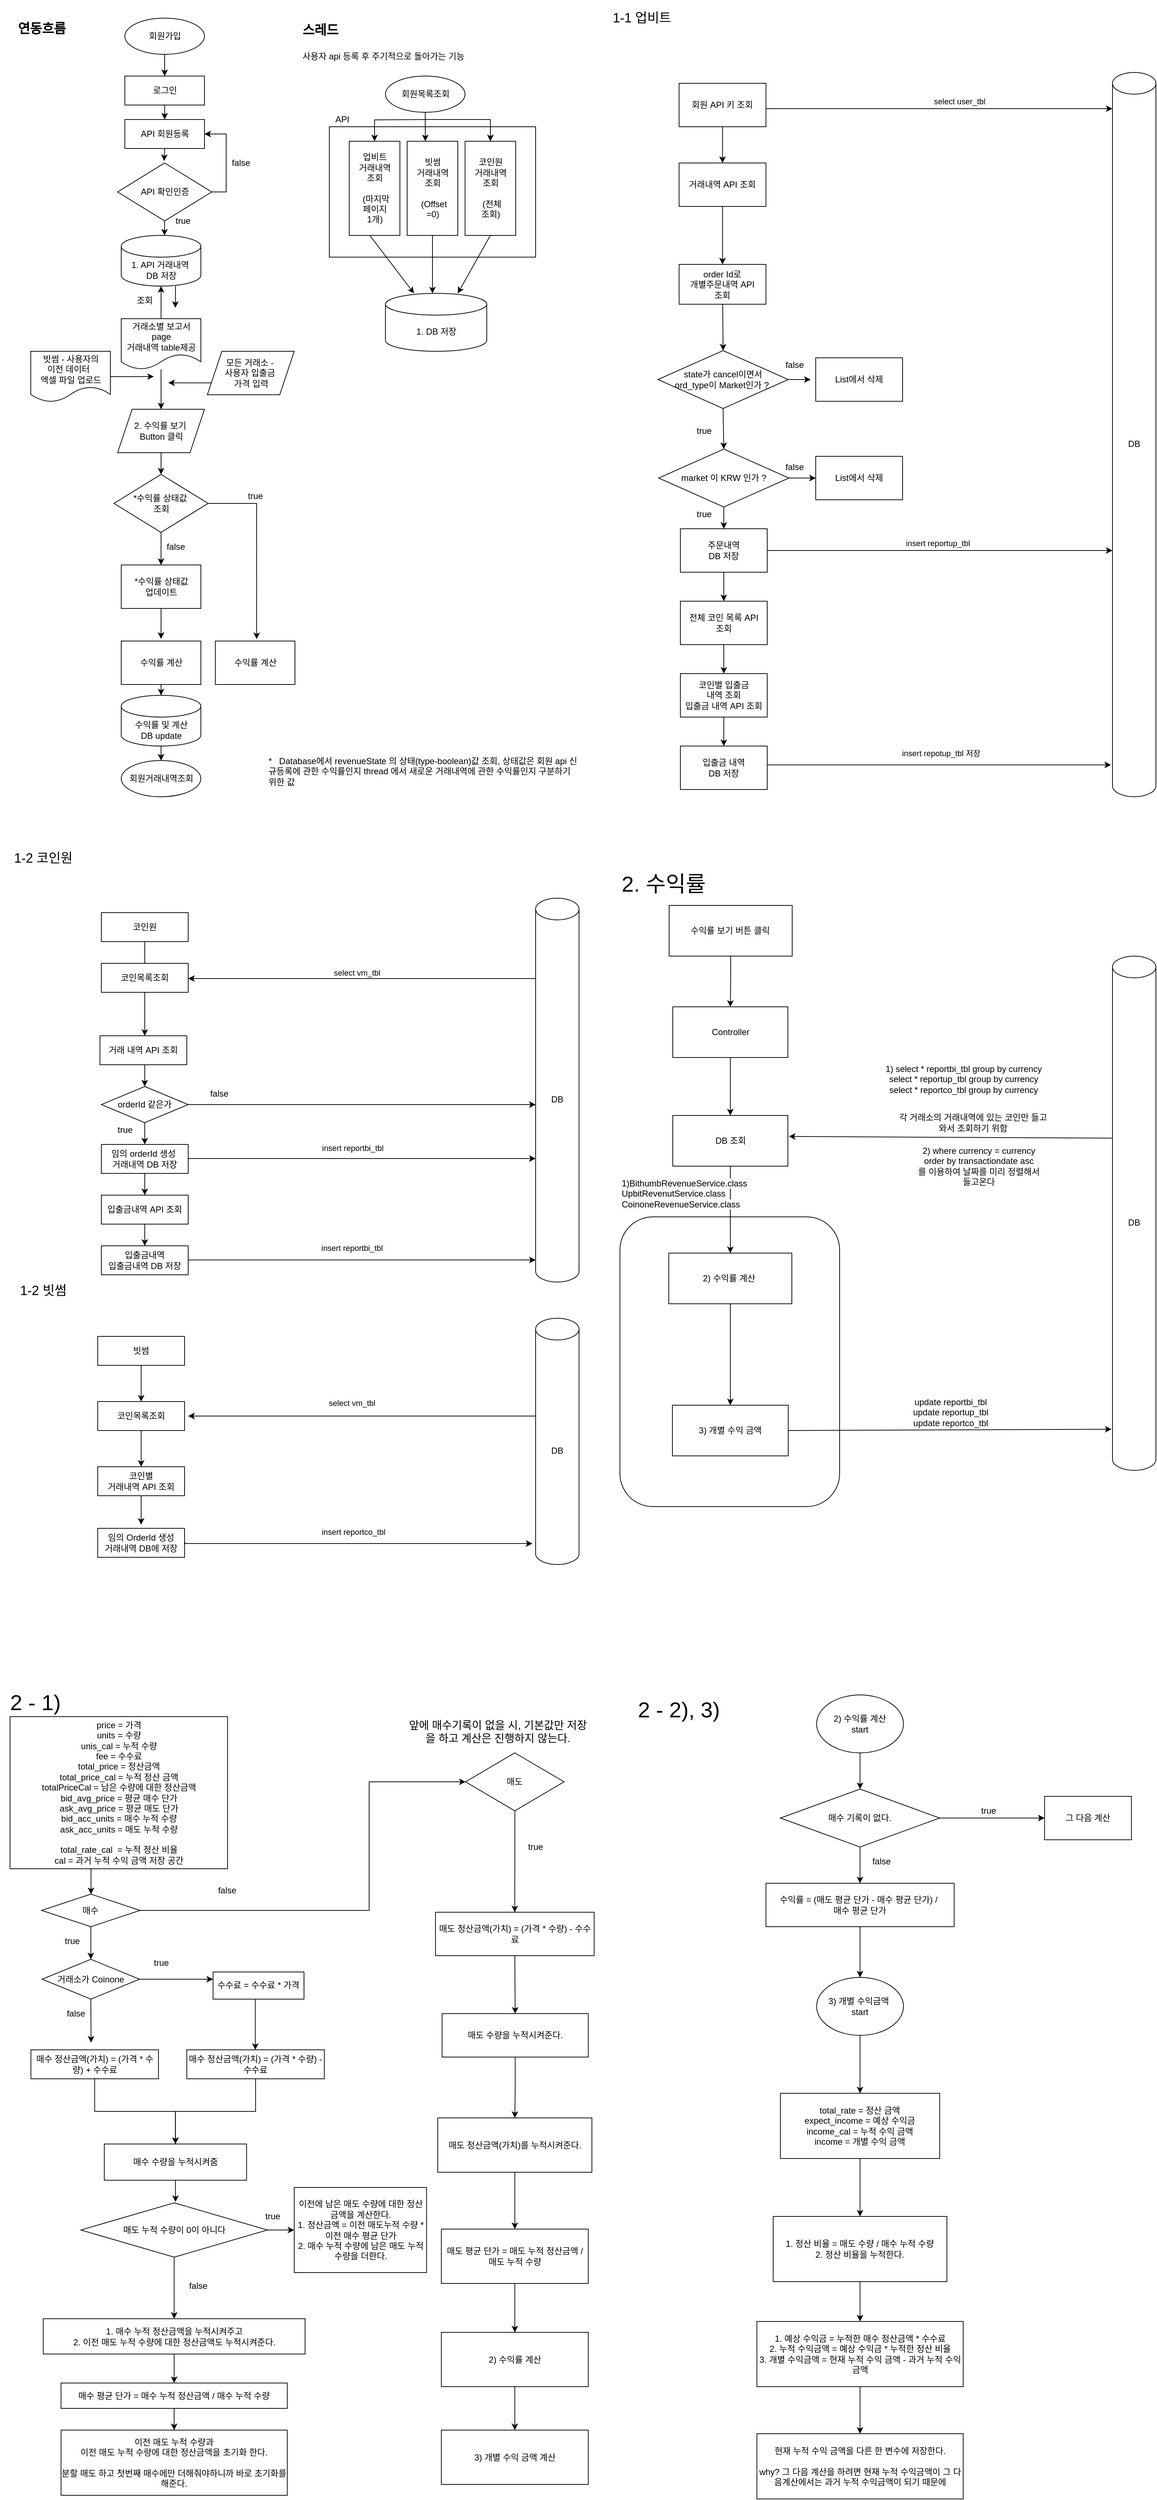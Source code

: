 <mxfile version="14.1.1" type="github">
  <diagram id="C5RBs43oDa-KdzZeNtuy" name="Page-1">
    <mxGraphModel dx="2145" dy="2346" grid="1" gridSize="10" guides="1" tooltips="1" connect="1" arrows="1" fold="1" page="1" pageScale="1" pageWidth="827" pageHeight="1169" math="0" shadow="0">
      <root>
        <mxCell id="WIyWlLk6GJQsqaUBKTNV-0" />
        <mxCell id="WIyWlLk6GJQsqaUBKTNV-1" parent="WIyWlLk6GJQsqaUBKTNV-0" />
        <mxCell id="g-zlBrlbBaNjMmDmiiCl-427" value="" style="rounded=1;whiteSpace=wrap;html=1;" vertex="1" parent="WIyWlLk6GJQsqaUBKTNV-1">
          <mxGeometry x="856.5" y="520" width="303.5" height="400" as="geometry" />
        </mxCell>
        <mxCell id="WIyWlLk6GJQsqaUBKTNV-2" value="" style="edgeStyle=orthogonalEdgeStyle;rounded=0;orthogonalLoop=1;jettySize=auto;html=1;entryX=0.5;entryY=0;entryDx=0;entryDy=0;" parent="WIyWlLk6GJQsqaUBKTNV-1" source="WIyWlLk6GJQsqaUBKTNV-3" edge="1">
          <mxGeometry relative="1" as="geometry">
            <mxPoint x="200" y="270" as="targetPoint" />
          </mxGeometry>
        </mxCell>
        <mxCell id="WIyWlLk6GJQsqaUBKTNV-3" value="코인원" style="rounded=0;whiteSpace=wrap;html=1;" parent="WIyWlLk6GJQsqaUBKTNV-1" vertex="1">
          <mxGeometry x="140" y="100" width="120" height="40" as="geometry" />
        </mxCell>
        <mxCell id="WIyWlLk6GJQsqaUBKTNV-7" value="거래 내역 API 조회" style="rounded=0;whiteSpace=wrap;html=1;" parent="WIyWlLk6GJQsqaUBKTNV-1" vertex="1">
          <mxGeometry x="138.1" y="270" width="120" height="40" as="geometry" />
        </mxCell>
        <mxCell id="g-zlBrlbBaNjMmDmiiCl-0" value="DB" style="shape=cylinder3;whiteSpace=wrap;html=1;boundedLbl=1;backgroundOutline=1;size=15;" vertex="1" parent="WIyWlLk6GJQsqaUBKTNV-1">
          <mxGeometry x="740" y="80" width="60" height="530" as="geometry" />
        </mxCell>
        <mxCell id="g-zlBrlbBaNjMmDmiiCl-2" value="입출금내역 API 조회" style="rounded=0;whiteSpace=wrap;html=1;" vertex="1" parent="WIyWlLk6GJQsqaUBKTNV-1">
          <mxGeometry x="140" y="490" width="120" height="40" as="geometry" />
        </mxCell>
        <mxCell id="g-zlBrlbBaNjMmDmiiCl-4" value="orderId 같은가" style="rhombus;whiteSpace=wrap;html=1;" vertex="1" parent="WIyWlLk6GJQsqaUBKTNV-1">
          <mxGeometry x="140" y="340" width="120" height="50" as="geometry" />
        </mxCell>
        <mxCell id="g-zlBrlbBaNjMmDmiiCl-8" value="" style="edgeStyle=orthogonalEdgeStyle;rounded=0;orthogonalLoop=1;jettySize=auto;html=1;entryX=0.5;entryY=0;entryDx=0;entryDy=0;" edge="1" parent="WIyWlLk6GJQsqaUBKTNV-1" target="g-zlBrlbBaNjMmDmiiCl-4">
          <mxGeometry relative="1" as="geometry">
            <mxPoint x="200" y="310" as="sourcePoint" />
            <mxPoint x="210" y="292" as="targetPoint" />
          </mxGeometry>
        </mxCell>
        <mxCell id="g-zlBrlbBaNjMmDmiiCl-10" value="임의 orderId 생성&amp;nbsp;&lt;br&gt;거래내역 DB 저장" style="rounded=0;whiteSpace=wrap;html=1;" vertex="1" parent="WIyWlLk6GJQsqaUBKTNV-1">
          <mxGeometry x="140" y="420" width="120" height="40" as="geometry" />
        </mxCell>
        <mxCell id="g-zlBrlbBaNjMmDmiiCl-11" value="" style="edgeStyle=orthogonalEdgeStyle;rounded=0;orthogonalLoop=1;jettySize=auto;html=1;entryX=0.5;entryY=0;entryDx=0;entryDy=0;" edge="1" parent="WIyWlLk6GJQsqaUBKTNV-1" target="g-zlBrlbBaNjMmDmiiCl-10">
          <mxGeometry relative="1" as="geometry">
            <mxPoint x="200" y="390" as="sourcePoint" />
            <mxPoint x="212" y="381" as="targetPoint" />
          </mxGeometry>
        </mxCell>
        <mxCell id="g-zlBrlbBaNjMmDmiiCl-14" value="" style="edgeStyle=orthogonalEdgeStyle;rounded=0;orthogonalLoop=1;jettySize=auto;html=1;" edge="1" parent="WIyWlLk6GJQsqaUBKTNV-1" source="g-zlBrlbBaNjMmDmiiCl-4">
          <mxGeometry relative="1" as="geometry">
            <mxPoint x="430" y="365" as="sourcePoint" />
            <mxPoint x="740" y="365" as="targetPoint" />
            <Array as="points">
              <mxPoint x="620" y="365" />
              <mxPoint x="620" y="365" />
            </Array>
          </mxGeometry>
        </mxCell>
        <mxCell id="g-zlBrlbBaNjMmDmiiCl-15" value="true" style="text;html=1;strokeColor=none;fillColor=none;align=center;verticalAlign=middle;whiteSpace=wrap;rounded=0;" vertex="1" parent="WIyWlLk6GJQsqaUBKTNV-1">
          <mxGeometry x="152.5" y="390" width="40" height="20" as="geometry" />
        </mxCell>
        <mxCell id="g-zlBrlbBaNjMmDmiiCl-16" value="false" style="text;html=1;strokeColor=none;fillColor=none;align=center;verticalAlign=middle;whiteSpace=wrap;rounded=0;" vertex="1" parent="WIyWlLk6GJQsqaUBKTNV-1">
          <mxGeometry x="282.5" y="340" width="40" height="20" as="geometry" />
        </mxCell>
        <mxCell id="g-zlBrlbBaNjMmDmiiCl-27" value="빗썸" style="rounded=0;whiteSpace=wrap;html=1;" vertex="1" parent="WIyWlLk6GJQsqaUBKTNV-1">
          <mxGeometry x="135" y="685" width="120" height="40" as="geometry" />
        </mxCell>
        <mxCell id="g-zlBrlbBaNjMmDmiiCl-28" value="DB" style="shape=cylinder3;whiteSpace=wrap;html=1;boundedLbl=1;backgroundOutline=1;size=15;" vertex="1" parent="WIyWlLk6GJQsqaUBKTNV-1">
          <mxGeometry x="740" y="660" width="60" height="340" as="geometry" />
        </mxCell>
        <mxCell id="g-zlBrlbBaNjMmDmiiCl-29" value="" style="edgeStyle=orthogonalEdgeStyle;rounded=0;orthogonalLoop=1;jettySize=auto;html=1;entryX=0.5;entryY=0;entryDx=0;entryDy=0;" edge="1" parent="WIyWlLk6GJQsqaUBKTNV-1" source="g-zlBrlbBaNjMmDmiiCl-27">
          <mxGeometry relative="1" as="geometry">
            <mxPoint x="195" y="725" as="sourcePoint" />
            <mxPoint x="195" y="775" as="targetPoint" />
          </mxGeometry>
        </mxCell>
        <mxCell id="g-zlBrlbBaNjMmDmiiCl-30" value="코인별 &lt;br&gt;거래내역 API 조회" style="rounded=0;whiteSpace=wrap;html=1;" vertex="1" parent="WIyWlLk6GJQsqaUBKTNV-1">
          <mxGeometry x="135" y="865" width="120" height="40" as="geometry" />
        </mxCell>
        <mxCell id="g-zlBrlbBaNjMmDmiiCl-32" value="" style="edgeStyle=orthogonalEdgeStyle;rounded=0;orthogonalLoop=1;jettySize=auto;html=1;entryX=0.5;entryY=0;entryDx=0;entryDy=0;" edge="1" parent="WIyWlLk6GJQsqaUBKTNV-1" source="g-zlBrlbBaNjMmDmiiCl-30">
          <mxGeometry relative="1" as="geometry">
            <mxPoint x="205" y="825" as="sourcePoint" />
            <mxPoint x="195" y="945" as="targetPoint" />
          </mxGeometry>
        </mxCell>
        <mxCell id="g-zlBrlbBaNjMmDmiiCl-42" value="&lt;font style=&quot;font-size: 18px&quot;&gt;1-2 코인원&lt;/font&gt;" style="text;html=1;strokeColor=none;fillColor=none;align=center;verticalAlign=middle;whiteSpace=wrap;rounded=0;" vertex="1" parent="WIyWlLk6GJQsqaUBKTNV-1">
          <mxGeometry width="120" height="50" as="geometry" />
        </mxCell>
        <mxCell id="g-zlBrlbBaNjMmDmiiCl-43" value="코인목록조회" style="rounded=0;whiteSpace=wrap;html=1;" vertex="1" parent="WIyWlLk6GJQsqaUBKTNV-1">
          <mxGeometry x="140" y="170" width="120" height="40" as="geometry" />
        </mxCell>
        <mxCell id="g-zlBrlbBaNjMmDmiiCl-45" value="코인목록조회" style="rounded=0;whiteSpace=wrap;html=1;" vertex="1" parent="WIyWlLk6GJQsqaUBKTNV-1">
          <mxGeometry x="135" y="775" width="120" height="40" as="geometry" />
        </mxCell>
        <mxCell id="g-zlBrlbBaNjMmDmiiCl-46" value="" style="edgeStyle=orthogonalEdgeStyle;rounded=0;orthogonalLoop=1;jettySize=auto;html=1;" edge="1" parent="WIyWlLk6GJQsqaUBKTNV-1" source="g-zlBrlbBaNjMmDmiiCl-28">
          <mxGeometry relative="1" as="geometry">
            <mxPoint x="265" y="655" as="sourcePoint" />
            <mxPoint x="260" y="795" as="targetPoint" />
            <Array as="points">
              <mxPoint x="455" y="795" />
              <mxPoint x="455" y="795" />
            </Array>
          </mxGeometry>
        </mxCell>
        <mxCell id="g-zlBrlbBaNjMmDmiiCl-98" value="select vm_tbl" style="edgeLabel;html=1;align=center;verticalAlign=middle;resizable=0;points=[];" vertex="1" connectable="0" parent="g-zlBrlbBaNjMmDmiiCl-46">
          <mxGeometry x="0.154" y="1" relative="1" as="geometry">
            <mxPoint x="22.5" y="-19" as="offset" />
          </mxGeometry>
        </mxCell>
        <mxCell id="g-zlBrlbBaNjMmDmiiCl-47" value="" style="edgeStyle=orthogonalEdgeStyle;rounded=0;orthogonalLoop=1;jettySize=auto;html=1;entryX=0.5;entryY=0;entryDx=0;entryDy=0;" edge="1" parent="WIyWlLk6GJQsqaUBKTNV-1" source="g-zlBrlbBaNjMmDmiiCl-45" target="g-zlBrlbBaNjMmDmiiCl-30">
          <mxGeometry relative="1" as="geometry">
            <mxPoint x="205" y="735" as="sourcePoint" />
            <mxPoint x="205" y="785" as="targetPoint" />
          </mxGeometry>
        </mxCell>
        <mxCell id="g-zlBrlbBaNjMmDmiiCl-50" value="" style="edgeStyle=orthogonalEdgeStyle;rounded=0;orthogonalLoop=1;jettySize=auto;html=1;" edge="1" parent="WIyWlLk6GJQsqaUBKTNV-1">
          <mxGeometry relative="1" as="geometry">
            <mxPoint x="740" y="191" as="sourcePoint" />
            <mxPoint x="260" y="191" as="targetPoint" />
            <Array as="points">
              <mxPoint x="560" y="191" />
              <mxPoint x="560" y="191" />
            </Array>
          </mxGeometry>
        </mxCell>
        <mxCell id="g-zlBrlbBaNjMmDmiiCl-54" value="&lt;font style=&quot;font-size: 18px&quot;&gt;1-2 빗썸&lt;/font&gt;" style="text;html=1;strokeColor=none;fillColor=none;align=center;verticalAlign=middle;whiteSpace=wrap;rounded=0;" vertex="1" parent="WIyWlLk6GJQsqaUBKTNV-1">
          <mxGeometry y="597" width="120" height="50" as="geometry" />
        </mxCell>
        <mxCell id="g-zlBrlbBaNjMmDmiiCl-62" value="DB" style="shape=cylinder3;whiteSpace=wrap;html=1;boundedLbl=1;backgroundOutline=1;size=15;" vertex="1" parent="WIyWlLk6GJQsqaUBKTNV-1">
          <mxGeometry x="1537" y="-1060" width="60" height="1000" as="geometry" />
        </mxCell>
        <mxCell id="g-zlBrlbBaNjMmDmiiCl-63" style="edgeStyle=orthogonalEdgeStyle;rounded=0;orthogonalLoop=1;jettySize=auto;html=1;" edge="1" parent="WIyWlLk6GJQsqaUBKTNV-1" source="g-zlBrlbBaNjMmDmiiCl-66" target="g-zlBrlbBaNjMmDmiiCl-62">
          <mxGeometry relative="1" as="geometry">
            <Array as="points">
              <mxPoint x="1147" y="-1010" />
              <mxPoint x="1147" y="-1010" />
            </Array>
          </mxGeometry>
        </mxCell>
        <mxCell id="g-zlBrlbBaNjMmDmiiCl-64" value="select user_tbl&amp;nbsp;" style="edgeLabel;html=1;align=center;verticalAlign=middle;resizable=0;points=[];" vertex="1" connectable="0" parent="g-zlBrlbBaNjMmDmiiCl-63">
          <mxGeometry x="0.124" y="-1" relative="1" as="geometry">
            <mxPoint y="-11" as="offset" />
          </mxGeometry>
        </mxCell>
        <mxCell id="g-zlBrlbBaNjMmDmiiCl-65" style="edgeStyle=orthogonalEdgeStyle;rounded=0;orthogonalLoop=1;jettySize=auto;html=1;entryX=0.5;entryY=0;entryDx=0;entryDy=0;" edge="1" parent="WIyWlLk6GJQsqaUBKTNV-1" source="g-zlBrlbBaNjMmDmiiCl-66" target="g-zlBrlbBaNjMmDmiiCl-68">
          <mxGeometry relative="1" as="geometry" />
        </mxCell>
        <mxCell id="g-zlBrlbBaNjMmDmiiCl-66" value="회원 API 키 조회" style="rounded=0;whiteSpace=wrap;html=1;" vertex="1" parent="WIyWlLk6GJQsqaUBKTNV-1">
          <mxGeometry x="938.24" y="-1045" width="120" height="60" as="geometry" />
        </mxCell>
        <mxCell id="g-zlBrlbBaNjMmDmiiCl-67" value="" style="edgeStyle=orthogonalEdgeStyle;rounded=0;orthogonalLoop=1;jettySize=auto;html=1;entryX=0.5;entryY=0;entryDx=0;entryDy=0;" edge="1" parent="WIyWlLk6GJQsqaUBKTNV-1" source="g-zlBrlbBaNjMmDmiiCl-68" target="g-zlBrlbBaNjMmDmiiCl-70">
          <mxGeometry relative="1" as="geometry">
            <mxPoint x="997" y="-840" as="targetPoint" />
          </mxGeometry>
        </mxCell>
        <mxCell id="g-zlBrlbBaNjMmDmiiCl-68" value="거래내역 API 조회" style="rounded=0;whiteSpace=wrap;html=1;" vertex="1" parent="WIyWlLk6GJQsqaUBKTNV-1">
          <mxGeometry x="938.24" y="-935" width="120" height="60" as="geometry" />
        </mxCell>
        <mxCell id="g-zlBrlbBaNjMmDmiiCl-414" style="edgeStyle=none;rounded=0;orthogonalLoop=1;jettySize=auto;html=1;entryX=0.5;entryY=0;entryDx=0;entryDy=0;" edge="1" parent="WIyWlLk6GJQsqaUBKTNV-1" source="g-zlBrlbBaNjMmDmiiCl-70" target="g-zlBrlbBaNjMmDmiiCl-73">
          <mxGeometry relative="1" as="geometry" />
        </mxCell>
        <mxCell id="g-zlBrlbBaNjMmDmiiCl-70" value="order Id로&lt;br&gt;개별주문내역 API &lt;br&gt;조회" style="rounded=0;whiteSpace=wrap;html=1;" vertex="1" parent="WIyWlLk6GJQsqaUBKTNV-1">
          <mxGeometry x="938.24" y="-795" width="120" height="55" as="geometry" />
        </mxCell>
        <mxCell id="g-zlBrlbBaNjMmDmiiCl-432" style="edgeStyle=none;rounded=0;orthogonalLoop=1;jettySize=auto;html=1;exitX=0.5;exitY=1;exitDx=0;exitDy=0;entryX=0.5;entryY=0;entryDx=0;entryDy=0;" edge="1" parent="WIyWlLk6GJQsqaUBKTNV-1" source="g-zlBrlbBaNjMmDmiiCl-73" target="g-zlBrlbBaNjMmDmiiCl-77">
          <mxGeometry relative="1" as="geometry" />
        </mxCell>
        <mxCell id="g-zlBrlbBaNjMmDmiiCl-434" style="edgeStyle=none;rounded=0;orthogonalLoop=1;jettySize=auto;html=1;exitX=1;exitY=0.5;exitDx=0;exitDy=0;" edge="1" parent="WIyWlLk6GJQsqaUBKTNV-1" source="g-zlBrlbBaNjMmDmiiCl-73">
          <mxGeometry relative="1" as="geometry">
            <mxPoint x="1120" y="-636" as="targetPoint" />
          </mxGeometry>
        </mxCell>
        <mxCell id="g-zlBrlbBaNjMmDmiiCl-73" value="state가 cancel이면서&lt;br&gt;ord_type이 Market인가 ?&amp;nbsp;&lt;br&gt;" style="rhombus;whiteSpace=wrap;html=1;rounded=0;" vertex="1" parent="WIyWlLk6GJQsqaUBKTNV-1">
          <mxGeometry x="909" y="-676" width="180" height="80" as="geometry" />
        </mxCell>
        <mxCell id="g-zlBrlbBaNjMmDmiiCl-74" value="List에서 삭제" style="whiteSpace=wrap;html=1;rounded=0;" vertex="1" parent="WIyWlLk6GJQsqaUBKTNV-1">
          <mxGeometry x="1127" y="-666" width="120" height="60" as="geometry" />
        </mxCell>
        <mxCell id="g-zlBrlbBaNjMmDmiiCl-436" style="edgeStyle=none;rounded=0;orthogonalLoop=1;jettySize=auto;html=1;exitX=1;exitY=0.5;exitDx=0;exitDy=0;entryX=0;entryY=0.5;entryDx=0;entryDy=0;" edge="1" parent="WIyWlLk6GJQsqaUBKTNV-1" source="g-zlBrlbBaNjMmDmiiCl-77" target="g-zlBrlbBaNjMmDmiiCl-78">
          <mxGeometry relative="1" as="geometry" />
        </mxCell>
        <mxCell id="g-zlBrlbBaNjMmDmiiCl-438" style="edgeStyle=none;rounded=0;orthogonalLoop=1;jettySize=auto;html=1;exitX=0.5;exitY=1;exitDx=0;exitDy=0;entryX=0.5;entryY=0;entryDx=0;entryDy=0;" edge="1" parent="WIyWlLk6GJQsqaUBKTNV-1" source="g-zlBrlbBaNjMmDmiiCl-77" target="g-zlBrlbBaNjMmDmiiCl-81">
          <mxGeometry relative="1" as="geometry">
            <mxPoint x="1000" y="-440" as="targetPoint" />
          </mxGeometry>
        </mxCell>
        <mxCell id="g-zlBrlbBaNjMmDmiiCl-77" value="market 이 KRW 인가 ?" style="rhombus;whiteSpace=wrap;html=1;rounded=0;" vertex="1" parent="WIyWlLk6GJQsqaUBKTNV-1">
          <mxGeometry x="910" y="-540" width="180" height="80" as="geometry" />
        </mxCell>
        <mxCell id="g-zlBrlbBaNjMmDmiiCl-78" value="List에서 삭제" style="whiteSpace=wrap;html=1;rounded=0;" vertex="1" parent="WIyWlLk6GJQsqaUBKTNV-1">
          <mxGeometry x="1127" y="-530" width="120" height="60" as="geometry" />
        </mxCell>
        <mxCell id="g-zlBrlbBaNjMmDmiiCl-79" value="insert reportup_tbl&amp;nbsp;" style="edgeStyle=orthogonalEdgeStyle;rounded=0;orthogonalLoop=1;jettySize=auto;html=1;" edge="1" parent="WIyWlLk6GJQsqaUBKTNV-1" source="g-zlBrlbBaNjMmDmiiCl-81" target="g-zlBrlbBaNjMmDmiiCl-62">
          <mxGeometry x="-0.006" y="10" relative="1" as="geometry">
            <Array as="points">
              <mxPoint x="1147" y="-400" />
              <mxPoint x="1147" y="-400" />
            </Array>
            <mxPoint as="offset" />
          </mxGeometry>
        </mxCell>
        <mxCell id="g-zlBrlbBaNjMmDmiiCl-80" value="" style="edgeStyle=orthogonalEdgeStyle;rounded=0;orthogonalLoop=1;jettySize=auto;html=1;" edge="1" parent="WIyWlLk6GJQsqaUBKTNV-1" source="g-zlBrlbBaNjMmDmiiCl-81" target="g-zlBrlbBaNjMmDmiiCl-84">
          <mxGeometry relative="1" as="geometry" />
        </mxCell>
        <mxCell id="g-zlBrlbBaNjMmDmiiCl-81" value="주문내역&lt;br&gt;DB 저장" style="whiteSpace=wrap;html=1;rounded=0;" vertex="1" parent="WIyWlLk6GJQsqaUBKTNV-1">
          <mxGeometry x="940" y="-430" width="120" height="60" as="geometry" />
        </mxCell>
        <mxCell id="g-zlBrlbBaNjMmDmiiCl-83" value="" style="edgeStyle=orthogonalEdgeStyle;rounded=0;orthogonalLoop=1;jettySize=auto;html=1;" edge="1" parent="WIyWlLk6GJQsqaUBKTNV-1" source="g-zlBrlbBaNjMmDmiiCl-84" target="g-zlBrlbBaNjMmDmiiCl-86">
          <mxGeometry relative="1" as="geometry" />
        </mxCell>
        <mxCell id="g-zlBrlbBaNjMmDmiiCl-84" value="전체 코인 목록 API &lt;br&gt;조회" style="whiteSpace=wrap;html=1;rounded=0;" vertex="1" parent="WIyWlLk6GJQsqaUBKTNV-1">
          <mxGeometry x="940" y="-330" width="120" height="60" as="geometry" />
        </mxCell>
        <mxCell id="g-zlBrlbBaNjMmDmiiCl-85" value="" style="edgeStyle=orthogonalEdgeStyle;rounded=0;orthogonalLoop=1;jettySize=auto;html=1;" edge="1" parent="WIyWlLk6GJQsqaUBKTNV-1" source="g-zlBrlbBaNjMmDmiiCl-86" target="g-zlBrlbBaNjMmDmiiCl-88">
          <mxGeometry relative="1" as="geometry" />
        </mxCell>
        <mxCell id="g-zlBrlbBaNjMmDmiiCl-86" value="코인별 입출금 &lt;br&gt;내역 조회&lt;br&gt;입출금 내역 API 조회" style="whiteSpace=wrap;html=1;rounded=0;" vertex="1" parent="WIyWlLk6GJQsqaUBKTNV-1">
          <mxGeometry x="940" y="-230" width="120" height="60" as="geometry" />
        </mxCell>
        <mxCell id="g-zlBrlbBaNjMmDmiiCl-87" value="insert repotup_tbl 저장" style="edgeStyle=orthogonalEdgeStyle;rounded=0;orthogonalLoop=1;jettySize=auto;html=1;" edge="1" parent="WIyWlLk6GJQsqaUBKTNV-1">
          <mxGeometry x="0.021" y="16" relative="1" as="geometry">
            <mxPoint x="1055" y="-104" as="sourcePoint" />
            <mxPoint x="1535" y="-104" as="targetPoint" />
            <Array as="points">
              <mxPoint x="1418" y="-104" />
              <mxPoint x="1418" y="-104" />
            </Array>
            <mxPoint as="offset" />
          </mxGeometry>
        </mxCell>
        <mxCell id="g-zlBrlbBaNjMmDmiiCl-88" value="입출금 내역&lt;br&gt;DB 저장" style="whiteSpace=wrap;html=1;rounded=0;" vertex="1" parent="WIyWlLk6GJQsqaUBKTNV-1">
          <mxGeometry x="940" y="-130" width="120" height="60" as="geometry" />
        </mxCell>
        <mxCell id="g-zlBrlbBaNjMmDmiiCl-91" value="&lt;font style=&quot;font-size: 18px&quot;&gt;1-1 업비트&lt;/font&gt;" style="text;html=1;strokeColor=none;fillColor=none;align=center;verticalAlign=middle;whiteSpace=wrap;rounded=0;" vertex="1" parent="WIyWlLk6GJQsqaUBKTNV-1">
          <mxGeometry x="827" y="-1160" width="120" height="50" as="geometry" />
        </mxCell>
        <mxCell id="g-zlBrlbBaNjMmDmiiCl-93" value="" style="edgeStyle=orthogonalEdgeStyle;rounded=0;orthogonalLoop=1;jettySize=auto;html=1;entryX=0.5;entryY=0;entryDx=0;entryDy=0;" edge="1" parent="WIyWlLk6GJQsqaUBKTNV-1" source="g-zlBrlbBaNjMmDmiiCl-10" target="g-zlBrlbBaNjMmDmiiCl-2">
          <mxGeometry relative="1" as="geometry">
            <mxPoint x="210" y="400" as="sourcePoint" />
            <mxPoint x="210" y="430" as="targetPoint" />
            <Array as="points">
              <mxPoint x="200" y="480" />
              <mxPoint x="200" y="480" />
            </Array>
          </mxGeometry>
        </mxCell>
        <mxCell id="g-zlBrlbBaNjMmDmiiCl-96" value="" style="edgeStyle=orthogonalEdgeStyle;rounded=0;orthogonalLoop=1;jettySize=auto;html=1;entryX=0.5;entryY=0;entryDx=0;entryDy=0;" edge="1" parent="WIyWlLk6GJQsqaUBKTNV-1">
          <mxGeometry relative="1" as="geometry">
            <mxPoint x="255.5" y="969" as="sourcePoint" />
            <mxPoint x="735.5" y="971" as="targetPoint" />
            <Array as="points">
              <mxPoint x="255.4" y="971" />
            </Array>
          </mxGeometry>
        </mxCell>
        <mxCell id="g-zlBrlbBaNjMmDmiiCl-97" value="insert reportco_tbl" style="edgeLabel;html=1;align=center;verticalAlign=middle;resizable=0;points=[];" vertex="1" connectable="0" parent="g-zlBrlbBaNjMmDmiiCl-96">
          <mxGeometry x="-0.298" y="-1" relative="1" as="geometry">
            <mxPoint x="64.83" y="-17" as="offset" />
          </mxGeometry>
        </mxCell>
        <mxCell id="g-zlBrlbBaNjMmDmiiCl-99" value="" style="rounded=0;whiteSpace=wrap;html=1;" vertex="1" parent="WIyWlLk6GJQsqaUBKTNV-1">
          <mxGeometry x="455" y="-985" width="285" height="180" as="geometry" />
        </mxCell>
        <mxCell id="g-zlBrlbBaNjMmDmiiCl-100" style="edgeStyle=orthogonalEdgeStyle;rounded=0;orthogonalLoop=1;jettySize=auto;html=1;exitX=0.5;exitY=1;exitDx=0;exitDy=0;entryX=0.5;entryY=0;entryDx=0;entryDy=0;" edge="1" parent="WIyWlLk6GJQsqaUBKTNV-1" source="g-zlBrlbBaNjMmDmiiCl-101" target="g-zlBrlbBaNjMmDmiiCl-103">
          <mxGeometry relative="1" as="geometry">
            <mxPoint x="227.5" y="-995.0" as="sourcePoint" />
          </mxGeometry>
        </mxCell>
        <mxCell id="g-zlBrlbBaNjMmDmiiCl-101" value="로그인" style="rounded=0;whiteSpace=wrap;html=1;" vertex="1" parent="WIyWlLk6GJQsqaUBKTNV-1">
          <mxGeometry x="172.5" y="-1055" width="110" height="40" as="geometry" />
        </mxCell>
        <mxCell id="g-zlBrlbBaNjMmDmiiCl-102" style="edgeStyle=orthogonalEdgeStyle;rounded=0;orthogonalLoop=1;jettySize=auto;html=1;exitX=0.5;exitY=1;exitDx=0;exitDy=0;entryX=0.494;entryY=-0.034;entryDx=0;entryDy=0;entryPerimeter=0;" edge="1" parent="WIyWlLk6GJQsqaUBKTNV-1" source="g-zlBrlbBaNjMmDmiiCl-103" target="g-zlBrlbBaNjMmDmiiCl-106">
          <mxGeometry relative="1" as="geometry" />
        </mxCell>
        <mxCell id="g-zlBrlbBaNjMmDmiiCl-103" value="API 회원등록" style="rounded=0;whiteSpace=wrap;html=1;" vertex="1" parent="WIyWlLk6GJQsqaUBKTNV-1">
          <mxGeometry x="172.5" y="-995" width="110" height="40" as="geometry" />
        </mxCell>
        <mxCell id="g-zlBrlbBaNjMmDmiiCl-104" style="edgeStyle=orthogonalEdgeStyle;rounded=0;orthogonalLoop=1;jettySize=auto;html=1;exitX=0.5;exitY=1;exitDx=0;exitDy=0;entryX=0.543;entryY=0.002;entryDx=0;entryDy=0;entryPerimeter=0;" edge="1" parent="WIyWlLk6GJQsqaUBKTNV-1" source="g-zlBrlbBaNjMmDmiiCl-106" target="g-zlBrlbBaNjMmDmiiCl-140">
          <mxGeometry relative="1" as="geometry" />
        </mxCell>
        <mxCell id="g-zlBrlbBaNjMmDmiiCl-105" style="edgeStyle=orthogonalEdgeStyle;rounded=0;orthogonalLoop=1;jettySize=auto;html=1;exitX=1;exitY=0.5;exitDx=0;exitDy=0;entryX=1;entryY=0.5;entryDx=0;entryDy=0;" edge="1" parent="WIyWlLk6GJQsqaUBKTNV-1" source="g-zlBrlbBaNjMmDmiiCl-106" target="g-zlBrlbBaNjMmDmiiCl-103">
          <mxGeometry relative="1" as="geometry" />
        </mxCell>
        <mxCell id="g-zlBrlbBaNjMmDmiiCl-106" value="&lt;span&gt;API 확인인증&lt;/span&gt;" style="rhombus;whiteSpace=wrap;html=1;" vertex="1" parent="WIyWlLk6GJQsqaUBKTNV-1">
          <mxGeometry x="162.5" y="-935" width="130" height="80" as="geometry" />
        </mxCell>
        <mxCell id="g-zlBrlbBaNjMmDmiiCl-107" value="" style="edgeStyle=orthogonalEdgeStyle;rounded=0;orthogonalLoop=1;jettySize=auto;html=1;" edge="1" parent="WIyWlLk6GJQsqaUBKTNV-1" source="g-zlBrlbBaNjMmDmiiCl-109" target="g-zlBrlbBaNjMmDmiiCl-111">
          <mxGeometry relative="1" as="geometry" />
        </mxCell>
        <mxCell id="g-zlBrlbBaNjMmDmiiCl-108" style="edgeStyle=orthogonalEdgeStyle;rounded=0;orthogonalLoop=1;jettySize=auto;html=1;exitX=0.5;exitY=0;exitDx=0;exitDy=0;entryX=0.5;entryY=1;entryDx=0;entryDy=0;entryPerimeter=0;" edge="1" parent="WIyWlLk6GJQsqaUBKTNV-1" source="g-zlBrlbBaNjMmDmiiCl-109" target="g-zlBrlbBaNjMmDmiiCl-140">
          <mxGeometry relative="1" as="geometry">
            <mxPoint x="222.452" y="-755" as="targetPoint" />
            <Array as="points">
              <mxPoint x="222.5" y="-755" />
              <mxPoint x="222.5" y="-755" />
            </Array>
          </mxGeometry>
        </mxCell>
        <mxCell id="g-zlBrlbBaNjMmDmiiCl-109" value="거래소별 보고서 page &lt;br&gt;거래내역 table제공" style="shape=document;whiteSpace=wrap;html=1;boundedLbl=1;" vertex="1" parent="WIyWlLk6GJQsqaUBKTNV-1">
          <mxGeometry x="167.5" y="-720" width="110" height="70" as="geometry" />
        </mxCell>
        <mxCell id="g-zlBrlbBaNjMmDmiiCl-110" style="edgeStyle=orthogonalEdgeStyle;rounded=0;orthogonalLoop=1;jettySize=auto;html=1;exitX=0.5;exitY=1;exitDx=0;exitDy=0;entryX=0.5;entryY=0;entryDx=0;entryDy=0;" edge="1" parent="WIyWlLk6GJQsqaUBKTNV-1" source="g-zlBrlbBaNjMmDmiiCl-111" target="g-zlBrlbBaNjMmDmiiCl-118">
          <mxGeometry relative="1" as="geometry" />
        </mxCell>
        <mxCell id="g-zlBrlbBaNjMmDmiiCl-111" value="2. 수익률 보기&amp;nbsp;&lt;br&gt;Button 클릭" style="shape=parallelogram;perimeter=parallelogramPerimeter;whiteSpace=wrap;html=1;fixedSize=1;" vertex="1" parent="WIyWlLk6GJQsqaUBKTNV-1">
          <mxGeometry x="162.5" y="-595" width="120" height="60" as="geometry" />
        </mxCell>
        <mxCell id="g-zlBrlbBaNjMmDmiiCl-112" style="edgeStyle=orthogonalEdgeStyle;rounded=0;orthogonalLoop=1;jettySize=auto;html=1;exitX=0;exitY=0.75;exitDx=0;exitDy=0;" edge="1" parent="WIyWlLk6GJQsqaUBKTNV-1" source="g-zlBrlbBaNjMmDmiiCl-113">
          <mxGeometry relative="1" as="geometry">
            <mxPoint x="232.5" y="-631.524" as="targetPoint" />
          </mxGeometry>
        </mxCell>
        <mxCell id="g-zlBrlbBaNjMmDmiiCl-113" value="모든 거래소 -&amp;nbsp;&lt;br&gt;사용자 입출금&amp;nbsp;&lt;br&gt;가격 입력" style="shape=parallelogram;perimeter=parallelogramPerimeter;whiteSpace=wrap;html=1;fixedSize=1;" vertex="1" parent="WIyWlLk6GJQsqaUBKTNV-1">
          <mxGeometry x="286.5" y="-675" width="120" height="60" as="geometry" />
        </mxCell>
        <mxCell id="g-zlBrlbBaNjMmDmiiCl-114" style="edgeStyle=orthogonalEdgeStyle;rounded=0;orthogonalLoop=1;jettySize=auto;html=1;exitX=1;exitY=0.5;exitDx=0;exitDy=0;" edge="1" parent="WIyWlLk6GJQsqaUBKTNV-1" source="g-zlBrlbBaNjMmDmiiCl-115">
          <mxGeometry relative="1" as="geometry">
            <mxPoint x="212.5" y="-640.095" as="targetPoint" />
          </mxGeometry>
        </mxCell>
        <mxCell id="g-zlBrlbBaNjMmDmiiCl-115" value="빗썸 - 사용자의&lt;br&gt;이전 데이터&amp;nbsp;&amp;nbsp;&lt;br&gt;엑셀 파일 업로드" style="shape=document;whiteSpace=wrap;html=1;boundedLbl=1;" vertex="1" parent="WIyWlLk6GJQsqaUBKTNV-1">
          <mxGeometry x="42.5" y="-675" width="110" height="70" as="geometry" />
        </mxCell>
        <mxCell id="g-zlBrlbBaNjMmDmiiCl-116" style="edgeStyle=orthogonalEdgeStyle;rounded=0;orthogonalLoop=1;jettySize=auto;html=1;exitX=1;exitY=0.5;exitDx=0;exitDy=0;entryX=0.519;entryY=-0.045;entryDx=0;entryDy=0;entryPerimeter=0;" edge="1" parent="WIyWlLk6GJQsqaUBKTNV-1" source="g-zlBrlbBaNjMmDmiiCl-118" target="g-zlBrlbBaNjMmDmiiCl-121">
          <mxGeometry relative="1" as="geometry" />
        </mxCell>
        <mxCell id="g-zlBrlbBaNjMmDmiiCl-117" style="edgeStyle=orthogonalEdgeStyle;rounded=0;orthogonalLoop=1;jettySize=auto;html=1;exitX=0.5;exitY=1;exitDx=0;exitDy=0;entryX=0.5;entryY=0;entryDx=0;entryDy=0;" edge="1" parent="WIyWlLk6GJQsqaUBKTNV-1" source="g-zlBrlbBaNjMmDmiiCl-118" target="g-zlBrlbBaNjMmDmiiCl-120">
          <mxGeometry relative="1" as="geometry" />
        </mxCell>
        <mxCell id="g-zlBrlbBaNjMmDmiiCl-118" value="&lt;span&gt;*수익률 상태값&amp;nbsp;&lt;/span&gt;&lt;br&gt;&lt;span&gt;조회&lt;/span&gt;" style="rhombus;whiteSpace=wrap;html=1;" vertex="1" parent="WIyWlLk6GJQsqaUBKTNV-1">
          <mxGeometry x="157.5" y="-505" width="130" height="80" as="geometry" />
        </mxCell>
        <mxCell id="g-zlBrlbBaNjMmDmiiCl-119" style="edgeStyle=orthogonalEdgeStyle;rounded=0;orthogonalLoop=1;jettySize=auto;html=1;exitX=0.5;exitY=1;exitDx=0;exitDy=0;" edge="1" parent="WIyWlLk6GJQsqaUBKTNV-1" source="g-zlBrlbBaNjMmDmiiCl-120">
          <mxGeometry relative="1" as="geometry">
            <mxPoint x="222.5" y="-278" as="targetPoint" />
            <Array as="points">
              <mxPoint x="222.5" y="-305" />
              <mxPoint x="222.5" y="-278" />
            </Array>
          </mxGeometry>
        </mxCell>
        <mxCell id="g-zlBrlbBaNjMmDmiiCl-120" value="*수익률 상태값&lt;br&gt;업데이트" style="rounded=0;whiteSpace=wrap;html=1;" vertex="1" parent="WIyWlLk6GJQsqaUBKTNV-1">
          <mxGeometry x="167.5" y="-380" width="110" height="60" as="geometry" />
        </mxCell>
        <mxCell id="g-zlBrlbBaNjMmDmiiCl-121" value="수익률 계산" style="rounded=0;whiteSpace=wrap;html=1;" vertex="1" parent="WIyWlLk6GJQsqaUBKTNV-1">
          <mxGeometry x="297.5" y="-275" width="110" height="60" as="geometry" />
        </mxCell>
        <mxCell id="g-zlBrlbBaNjMmDmiiCl-430" style="edgeStyle=none;rounded=0;orthogonalLoop=1;jettySize=auto;html=1;exitX=0.5;exitY=1;exitDx=0;exitDy=0;" edge="1" parent="WIyWlLk6GJQsqaUBKTNV-1" source="g-zlBrlbBaNjMmDmiiCl-123" target="g-zlBrlbBaNjMmDmiiCl-429">
          <mxGeometry relative="1" as="geometry" />
        </mxCell>
        <mxCell id="g-zlBrlbBaNjMmDmiiCl-123" value="수익률 계산" style="rounded=0;whiteSpace=wrap;html=1;" vertex="1" parent="WIyWlLk6GJQsqaUBKTNV-1">
          <mxGeometry x="167.5" y="-275" width="110" height="60" as="geometry" />
        </mxCell>
        <mxCell id="g-zlBrlbBaNjMmDmiiCl-124" value="&lt;font style=&quot;font-size: 18px&quot;&gt;&lt;b&gt;연동흐름&lt;/b&gt;&lt;/font&gt;" style="text;html=1;strokeColor=none;fillColor=none;align=center;verticalAlign=middle;whiteSpace=wrap;rounded=0;" vertex="1" parent="WIyWlLk6GJQsqaUBKTNV-1">
          <mxGeometry x="12.5" y="-1135" width="90" height="30" as="geometry" />
        </mxCell>
        <mxCell id="g-zlBrlbBaNjMmDmiiCl-125" value="&lt;h1&gt;&lt;span style=&quot;text-align: center&quot;&gt;&lt;font style=&quot;font-size: 18px&quot; face=&quot;Times New Roman&quot;&gt;스레드&amp;nbsp;&lt;/font&gt;&lt;/span&gt;&lt;br&gt;&lt;/h1&gt;&lt;p&gt;사용자 api 등록 후 주기적으로 돌아가는 기능&lt;/p&gt;" style="text;html=1;strokeColor=none;fillColor=none;spacing=5;spacingTop=-20;whiteSpace=wrap;overflow=hidden;rounded=0;" vertex="1" parent="WIyWlLk6GJQsqaUBKTNV-1">
          <mxGeometry x="412.5" y="-1140" width="250" height="70" as="geometry" />
        </mxCell>
        <mxCell id="g-zlBrlbBaNjMmDmiiCl-126" style="edgeStyle=orthogonalEdgeStyle;rounded=0;orthogonalLoop=1;jettySize=auto;html=1;exitX=0.5;exitY=1;exitDx=0;exitDy=0;entryX=0.36;entryY=0;entryDx=0;entryDy=0;entryPerimeter=0;" edge="1" parent="WIyWlLk6GJQsqaUBKTNV-1" source="g-zlBrlbBaNjMmDmiiCl-129" target="g-zlBrlbBaNjMmDmiiCl-136">
          <mxGeometry relative="1" as="geometry" />
        </mxCell>
        <mxCell id="g-zlBrlbBaNjMmDmiiCl-127" style="edgeStyle=orthogonalEdgeStyle;rounded=0;orthogonalLoop=1;jettySize=auto;html=1;" edge="1" parent="WIyWlLk6GJQsqaUBKTNV-1" target="g-zlBrlbBaNjMmDmiiCl-131">
          <mxGeometry relative="1" as="geometry">
            <mxPoint x="592.5" y="-995" as="sourcePoint" />
          </mxGeometry>
        </mxCell>
        <mxCell id="g-zlBrlbBaNjMmDmiiCl-128" style="edgeStyle=orthogonalEdgeStyle;rounded=0;orthogonalLoop=1;jettySize=auto;html=1;exitX=0.5;exitY=1;exitDx=0;exitDy=0;" edge="1" parent="WIyWlLk6GJQsqaUBKTNV-1" source="g-zlBrlbBaNjMmDmiiCl-129" target="g-zlBrlbBaNjMmDmiiCl-137">
          <mxGeometry relative="1" as="geometry">
            <Array as="points">
              <mxPoint x="587.5" y="-995" />
              <mxPoint x="677.5" y="-995" />
            </Array>
          </mxGeometry>
        </mxCell>
        <mxCell id="g-zlBrlbBaNjMmDmiiCl-129" value="회원목록조회" style="ellipse;whiteSpace=wrap;html=1;" vertex="1" parent="WIyWlLk6GJQsqaUBKTNV-1">
          <mxGeometry x="532.5" y="-1055" width="110" height="50" as="geometry" />
        </mxCell>
        <mxCell id="g-zlBrlbBaNjMmDmiiCl-130" style="edgeStyle=orthogonalEdgeStyle;rounded=0;orthogonalLoop=1;jettySize=auto;html=1;exitX=0;exitY=1;exitDx=0;exitDy=0;" edge="1" parent="WIyWlLk6GJQsqaUBKTNV-1" source="g-zlBrlbBaNjMmDmiiCl-131">
          <mxGeometry relative="1" as="geometry">
            <mxPoint x="482.452" y="-834.857" as="targetPoint" />
          </mxGeometry>
        </mxCell>
        <mxCell id="g-zlBrlbBaNjMmDmiiCl-131" value="업비트 &lt;br&gt;거래내역 &lt;br&gt;조회&lt;br&gt;&lt;br&gt;&amp;nbsp;(마지막 &lt;br&gt;페이지 &lt;br&gt;1개)" style="rounded=0;whiteSpace=wrap;html=1;" vertex="1" parent="WIyWlLk6GJQsqaUBKTNV-1">
          <mxGeometry x="482.5" y="-965" width="70" height="130" as="geometry" />
        </mxCell>
        <mxCell id="g-zlBrlbBaNjMmDmiiCl-132" value="회원거래내역조회" style="ellipse;whiteSpace=wrap;html=1;" vertex="1" parent="WIyWlLk6GJQsqaUBKTNV-1">
          <mxGeometry x="167.5" y="-110" width="110" height="50" as="geometry" />
        </mxCell>
        <mxCell id="g-zlBrlbBaNjMmDmiiCl-133" style="edgeStyle=orthogonalEdgeStyle;rounded=0;orthogonalLoop=1;jettySize=auto;html=1;exitX=0.5;exitY=1;exitDx=0;exitDy=0;entryX=0.5;entryY=0;entryDx=0;entryDy=0;" edge="1" parent="WIyWlLk6GJQsqaUBKTNV-1" source="g-zlBrlbBaNjMmDmiiCl-134" target="g-zlBrlbBaNjMmDmiiCl-101">
          <mxGeometry relative="1" as="geometry" />
        </mxCell>
        <mxCell id="g-zlBrlbBaNjMmDmiiCl-134" value="회원가입" style="ellipse;whiteSpace=wrap;html=1;" vertex="1" parent="WIyWlLk6GJQsqaUBKTNV-1">
          <mxGeometry x="172.5" y="-1135" width="110" height="50" as="geometry" />
        </mxCell>
        <mxCell id="g-zlBrlbBaNjMmDmiiCl-135" value="" style="edgeStyle=orthogonalEdgeStyle;rounded=0;orthogonalLoop=1;jettySize=auto;html=1;" edge="1" parent="WIyWlLk6GJQsqaUBKTNV-1" source="g-zlBrlbBaNjMmDmiiCl-136" target="g-zlBrlbBaNjMmDmiiCl-139">
          <mxGeometry relative="1" as="geometry">
            <Array as="points">
              <mxPoint x="597.5" y="-775" />
              <mxPoint x="597.5" y="-775" />
            </Array>
          </mxGeometry>
        </mxCell>
        <mxCell id="g-zlBrlbBaNjMmDmiiCl-136" value="빗썸&lt;br&gt;거래내역 &lt;br&gt;조회&lt;br&gt;&lt;br&gt;&amp;nbsp;(Offset&lt;br&gt;=0)" style="rounded=0;whiteSpace=wrap;html=1;" vertex="1" parent="WIyWlLk6GJQsqaUBKTNV-1">
          <mxGeometry x="562.5" y="-965" width="70" height="130" as="geometry" />
        </mxCell>
        <mxCell id="g-zlBrlbBaNjMmDmiiCl-137" value="코인원&lt;br&gt;거래내역 &lt;br&gt;조회&lt;br&gt;&lt;br&gt;&amp;nbsp;(전체&lt;br&gt;조회)" style="rounded=0;whiteSpace=wrap;html=1;" vertex="1" parent="WIyWlLk6GJQsqaUBKTNV-1">
          <mxGeometry x="642.5" y="-965" width="70" height="130" as="geometry" />
        </mxCell>
        <mxCell id="g-zlBrlbBaNjMmDmiiCl-138" value="API" style="text;html=1;strokeColor=none;fillColor=none;align=center;verticalAlign=middle;whiteSpace=wrap;rounded=0;" vertex="1" parent="WIyWlLk6GJQsqaUBKTNV-1">
          <mxGeometry x="452.5" y="-1005" width="40" height="20" as="geometry" />
        </mxCell>
        <mxCell id="g-zlBrlbBaNjMmDmiiCl-139" value="1. DB 저장" style="shape=cylinder3;whiteSpace=wrap;html=1;boundedLbl=1;backgroundOutline=1;size=15;" vertex="1" parent="WIyWlLk6GJQsqaUBKTNV-1">
          <mxGeometry x="532.5" y="-755" width="140" height="80" as="geometry" />
        </mxCell>
        <mxCell id="g-zlBrlbBaNjMmDmiiCl-140" value="1. API 거래내역&amp;nbsp;&lt;br&gt;DB 저장" style="shape=cylinder3;whiteSpace=wrap;html=1;boundedLbl=1;backgroundOutline=1;size=15;" vertex="1" parent="WIyWlLk6GJQsqaUBKTNV-1">
          <mxGeometry x="167.5" y="-835" width="110" height="70" as="geometry" />
        </mxCell>
        <mxCell id="g-zlBrlbBaNjMmDmiiCl-141" value="false" style="text;html=1;strokeColor=none;fillColor=none;align=center;verticalAlign=middle;whiteSpace=wrap;rounded=0;" vertex="1" parent="WIyWlLk6GJQsqaUBKTNV-1">
          <mxGeometry x="222.5" y="-415" width="40" height="20" as="geometry" />
        </mxCell>
        <mxCell id="g-zlBrlbBaNjMmDmiiCl-142" value="true" style="text;html=1;strokeColor=none;fillColor=none;align=center;verticalAlign=middle;whiteSpace=wrap;rounded=0;" vertex="1" parent="WIyWlLk6GJQsqaUBKTNV-1">
          <mxGeometry x="332.5" y="-485" width="40" height="20" as="geometry" />
        </mxCell>
        <mxCell id="g-zlBrlbBaNjMmDmiiCl-143" value="true" style="text;html=1;strokeColor=none;fillColor=none;align=center;verticalAlign=middle;whiteSpace=wrap;rounded=0;" vertex="1" parent="WIyWlLk6GJQsqaUBKTNV-1">
          <mxGeometry x="232.5" y="-865" width="40" height="20" as="geometry" />
        </mxCell>
        <mxCell id="g-zlBrlbBaNjMmDmiiCl-144" value="false" style="text;html=1;strokeColor=none;fillColor=none;align=center;verticalAlign=middle;whiteSpace=wrap;rounded=0;" vertex="1" parent="WIyWlLk6GJQsqaUBKTNV-1">
          <mxGeometry x="312.5" y="-945" width="40" height="20" as="geometry" />
        </mxCell>
        <mxCell id="g-zlBrlbBaNjMmDmiiCl-145" value="" style="endArrow=classic;html=1;exitX=0.414;exitY=1.005;exitDx=0;exitDy=0;exitPerimeter=0;" edge="1" parent="WIyWlLk6GJQsqaUBKTNV-1" source="g-zlBrlbBaNjMmDmiiCl-131" target="g-zlBrlbBaNjMmDmiiCl-139">
          <mxGeometry width="50" height="50" relative="1" as="geometry">
            <mxPoint x="562.5" y="-665" as="sourcePoint" />
            <mxPoint x="612.5" y="-715" as="targetPoint" />
          </mxGeometry>
        </mxCell>
        <mxCell id="g-zlBrlbBaNjMmDmiiCl-146" value="" style="endArrow=classic;html=1;exitX=0.5;exitY=1;exitDx=0;exitDy=0;entryX=0.714;entryY=0;entryDx=0;entryDy=0;entryPerimeter=0;" edge="1" parent="WIyWlLk6GJQsqaUBKTNV-1" source="g-zlBrlbBaNjMmDmiiCl-137" target="g-zlBrlbBaNjMmDmiiCl-139">
          <mxGeometry width="50" height="50" relative="1" as="geometry">
            <mxPoint x="622.5" y="-855.0" as="sourcePoint" />
            <mxPoint x="683.015" y="-775.65" as="targetPoint" />
          </mxGeometry>
        </mxCell>
        <mxCell id="g-zlBrlbBaNjMmDmiiCl-147" value="조회" style="text;html=1;strokeColor=none;fillColor=none;align=center;verticalAlign=middle;whiteSpace=wrap;rounded=0;" vertex="1" parent="WIyWlLk6GJQsqaUBKTNV-1">
          <mxGeometry x="180" y="-755" width="40" height="20" as="geometry" />
        </mxCell>
        <mxCell id="g-zlBrlbBaNjMmDmiiCl-148" value="" style="endArrow=classic;html=1;" edge="1" parent="WIyWlLk6GJQsqaUBKTNV-1">
          <mxGeometry width="50" height="50" relative="1" as="geometry">
            <mxPoint x="242.5" y="-765" as="sourcePoint" />
            <mxPoint x="242.26" y="-735" as="targetPoint" />
          </mxGeometry>
        </mxCell>
        <mxCell id="g-zlBrlbBaNjMmDmiiCl-149" value="*&amp;nbsp; &amp;nbsp;Database에서 revenueState 의 상태(type-boolean)값 조회, 상태값은 회원 api 신규등록에 관한 수익률인지 thread 에서 새로운 거래내역에 관한 수익률인지 구분하기 위한 값" style="text;html=1;strokeColor=none;fillColor=none;align=left;verticalAlign=middle;whiteSpace=wrap;rounded=0;" vertex="1" parent="WIyWlLk6GJQsqaUBKTNV-1">
          <mxGeometry x="369.41" y="-130" width="428.75" height="70" as="geometry" />
        </mxCell>
        <mxCell id="g-zlBrlbBaNjMmDmiiCl-150" value="" style="edgeStyle=orthogonalEdgeStyle;rounded=0;orthogonalLoop=1;jettySize=auto;html=1;" edge="1" parent="WIyWlLk6GJQsqaUBKTNV-1">
          <mxGeometry relative="1" as="geometry">
            <mxPoint x="260" y="439.5" as="sourcePoint" />
            <mxPoint x="740" y="439.5" as="targetPoint" />
            <Array as="points">
              <mxPoint x="620" y="439.5" />
              <mxPoint x="620" y="439.5" />
            </Array>
          </mxGeometry>
        </mxCell>
        <mxCell id="g-zlBrlbBaNjMmDmiiCl-151" value="" style="edgeStyle=orthogonalEdgeStyle;rounded=0;orthogonalLoop=1;jettySize=auto;html=1;" edge="1" parent="WIyWlLk6GJQsqaUBKTNV-1">
          <mxGeometry relative="1" as="geometry">
            <mxPoint x="260" y="579.5" as="sourcePoint" />
            <mxPoint x="740" y="579.5" as="targetPoint" />
            <Array as="points">
              <mxPoint x="620" y="579.5" />
              <mxPoint x="620" y="579.5" />
            </Array>
          </mxGeometry>
        </mxCell>
        <mxCell id="g-zlBrlbBaNjMmDmiiCl-153" value="select vm_tbl" style="edgeLabel;html=1;align=center;verticalAlign=middle;resizable=0;points=[];" vertex="1" connectable="0" parent="WIyWlLk6GJQsqaUBKTNV-1">
          <mxGeometry x="492.5" y="750" as="geometry">
            <mxPoint y="-567" as="offset" />
          </mxGeometry>
        </mxCell>
        <mxCell id="g-zlBrlbBaNjMmDmiiCl-320" value="" style="edgeStyle=orthogonalEdgeStyle;rounded=0;orthogonalLoop=1;jettySize=auto;html=1;" edge="1" parent="WIyWlLk6GJQsqaUBKTNV-1" source="g-zlBrlbBaNjMmDmiiCl-321" target="g-zlBrlbBaNjMmDmiiCl-323">
          <mxGeometry relative="1" as="geometry" />
        </mxCell>
        <mxCell id="g-zlBrlbBaNjMmDmiiCl-321" value="수익률 보기 버튼 클릭" style="rounded=0;whiteSpace=wrap;html=1;" vertex="1" parent="WIyWlLk6GJQsqaUBKTNV-1">
          <mxGeometry x="924.47" y="90" width="170" height="70" as="geometry" />
        </mxCell>
        <mxCell id="g-zlBrlbBaNjMmDmiiCl-424" value="" style="edgeStyle=none;rounded=0;orthogonalLoop=1;jettySize=auto;html=1;" edge="1" parent="WIyWlLk6GJQsqaUBKTNV-1" source="g-zlBrlbBaNjMmDmiiCl-323" target="g-zlBrlbBaNjMmDmiiCl-423">
          <mxGeometry relative="1" as="geometry" />
        </mxCell>
        <mxCell id="g-zlBrlbBaNjMmDmiiCl-323" value="Controller" style="rounded=0;whiteSpace=wrap;html=1;" vertex="1" parent="WIyWlLk6GJQsqaUBKTNV-1">
          <mxGeometry x="929.5" y="230" width="159" height="70" as="geometry" />
        </mxCell>
        <mxCell id="g-zlBrlbBaNjMmDmiiCl-326" value="" style="edgeStyle=orthogonalEdgeStyle;rounded=0;orthogonalLoop=1;jettySize=auto;html=1;" edge="1" parent="WIyWlLk6GJQsqaUBKTNV-1" source="g-zlBrlbBaNjMmDmiiCl-327" target="g-zlBrlbBaNjMmDmiiCl-328">
          <mxGeometry relative="1" as="geometry" />
        </mxCell>
        <mxCell id="g-zlBrlbBaNjMmDmiiCl-327" value="2) 수익률 계산&amp;nbsp;" style="rounded=0;whiteSpace=wrap;html=1;" vertex="1" parent="WIyWlLk6GJQsqaUBKTNV-1">
          <mxGeometry x="924" y="570" width="170" height="70" as="geometry" />
        </mxCell>
        <mxCell id="g-zlBrlbBaNjMmDmiiCl-328" value="3) 개별 수익 금액" style="rounded=0;whiteSpace=wrap;html=1;" vertex="1" parent="WIyWlLk6GJQsqaUBKTNV-1">
          <mxGeometry x="929" y="780" width="160" height="70" as="geometry" />
        </mxCell>
        <mxCell id="g-zlBrlbBaNjMmDmiiCl-329" value="DB" style="shape=cylinder3;whiteSpace=wrap;html=1;boundedLbl=1;backgroundOutline=1;size=15;" vertex="1" parent="WIyWlLk6GJQsqaUBKTNV-1">
          <mxGeometry x="1537" y="160" width="60" height="710" as="geometry" />
        </mxCell>
        <mxCell id="g-zlBrlbBaNjMmDmiiCl-330" value="" style="endArrow=classic;html=1;exitX=0.005;exitY=0.354;exitDx=0;exitDy=0;exitPerimeter=0;" edge="1" parent="WIyWlLk6GJQsqaUBKTNV-1" source="g-zlBrlbBaNjMmDmiiCl-329">
          <mxGeometry width="50" height="50" relative="1" as="geometry">
            <mxPoint x="1351.5" y="340" as="sourcePoint" />
            <mxPoint x="1090" y="409" as="targetPoint" />
          </mxGeometry>
        </mxCell>
        <mxCell id="g-zlBrlbBaNjMmDmiiCl-331" value="1) select * reportbi_tbl group by currency&lt;br&gt;select * reportup_tbl group by currency&lt;br&gt;select * reportco_tbl group by currency" style="text;html=1;strokeColor=none;fillColor=none;align=center;verticalAlign=middle;whiteSpace=wrap;rounded=0;" vertex="1" parent="WIyWlLk6GJQsqaUBKTNV-1">
          <mxGeometry x="1094.47" y="320" width="475" height="20" as="geometry" />
        </mxCell>
        <mxCell id="g-zlBrlbBaNjMmDmiiCl-332" value="각 거래소의 거래내역에 있는 코인만 들고와서 조회하기 위함" style="text;html=1;strokeColor=none;fillColor=none;align=center;verticalAlign=middle;whiteSpace=wrap;rounded=0;" vertex="1" parent="WIyWlLk6GJQsqaUBKTNV-1">
          <mxGeometry x="1238.47" y="370" width="213" height="40" as="geometry" />
        </mxCell>
        <mxCell id="g-zlBrlbBaNjMmDmiiCl-333" value="2) where currency = currency order by transactiondate asc&lt;br&gt;를 이용하여 날짜를 미리 정렬해서 들고온다" style="text;html=1;strokeColor=none;fillColor=none;align=center;verticalAlign=middle;whiteSpace=wrap;rounded=0;" vertex="1" parent="WIyWlLk6GJQsqaUBKTNV-1">
          <mxGeometry x="1262.19" y="430" width="181" height="40" as="geometry" />
        </mxCell>
        <mxCell id="g-zlBrlbBaNjMmDmiiCl-334" value="" style="endArrow=classic;html=1;exitX=1;exitY=0.5;exitDx=0;exitDy=0;entryX=-0.021;entryY=0.92;entryDx=0;entryDy=0;entryPerimeter=0;" edge="1" parent="WIyWlLk6GJQsqaUBKTNV-1" source="g-zlBrlbBaNjMmDmiiCl-328" target="g-zlBrlbBaNjMmDmiiCl-329">
          <mxGeometry width="50" height="50" relative="1" as="geometry">
            <mxPoint x="911.5" y="710" as="sourcePoint" />
            <mxPoint x="961.5" y="660" as="targetPoint" />
          </mxGeometry>
        </mxCell>
        <mxCell id="g-zlBrlbBaNjMmDmiiCl-335" value="update reportbi_tbl&lt;br&gt;update reportup_tbl&lt;br&gt;update reportco_tbl" style="text;html=1;strokeColor=none;fillColor=none;align=center;verticalAlign=middle;whiteSpace=wrap;rounded=0;" vertex="1" parent="WIyWlLk6GJQsqaUBKTNV-1">
          <mxGeometry x="1221.36" y="780" width="184.82" height="20" as="geometry" />
        </mxCell>
        <mxCell id="g-zlBrlbBaNjMmDmiiCl-336" value="&lt;font style=&quot;font-size: 30px&quot;&gt;2. 수익률&lt;/font&gt;" style="text;html=1;strokeColor=none;fillColor=none;align=center;verticalAlign=middle;whiteSpace=wrap;rounded=0;" vertex="1" parent="WIyWlLk6GJQsqaUBKTNV-1">
          <mxGeometry x="841.5" y="50" width="150" height="20" as="geometry" />
        </mxCell>
        <mxCell id="g-zlBrlbBaNjMmDmiiCl-337" value="" style="edgeStyle=orthogonalEdgeStyle;rounded=0;orthogonalLoop=1;jettySize=auto;html=1;" edge="1" parent="WIyWlLk6GJQsqaUBKTNV-1" source="g-zlBrlbBaNjMmDmiiCl-338" target="g-zlBrlbBaNjMmDmiiCl-348">
          <mxGeometry relative="1" as="geometry">
            <Array as="points">
              <mxPoint x="125.76" y="1430" />
              <mxPoint x="125.76" y="1430" />
            </Array>
          </mxGeometry>
        </mxCell>
        <mxCell id="g-zlBrlbBaNjMmDmiiCl-338" value="price = 가격&lt;br&gt;units = 수량&lt;br&gt;unis_cal = 누적 수량&lt;br&gt;fee = 수수료&lt;br&gt;total_price = 정산금액&lt;br&gt;total_price_cal = 누적 정산 금액&lt;br&gt;totalPriceCal = 남은 수량에 대한 정산금액&lt;br&gt;bid_avg_price = 평균 매수 단가&lt;br&gt;ask_avg_price = 평균 매도 단가&lt;br&gt;bid_acc_units = 매수 누적 수량&lt;br&gt;ask_acc_units = 매도 누적 수량&lt;br&gt;&lt;br&gt;total_rate_cal&amp;nbsp; = 누적 정산 비율&lt;br&gt;cal = 과거 누적 수익 금액 저장 공간" style="rounded=0;whiteSpace=wrap;html=1;" vertex="1" parent="WIyWlLk6GJQsqaUBKTNV-1">
          <mxGeometry x="13.85" y="1210" width="300.53" height="210" as="geometry" />
        </mxCell>
        <mxCell id="g-zlBrlbBaNjMmDmiiCl-339" value="" style="edgeStyle=orthogonalEdgeStyle;rounded=0;orthogonalLoop=1;jettySize=auto;html=1;exitX=1;exitY=0.5;exitDx=0;exitDy=0;" edge="1" parent="WIyWlLk6GJQsqaUBKTNV-1" source="g-zlBrlbBaNjMmDmiiCl-341" target="g-zlBrlbBaNjMmDmiiCl-343">
          <mxGeometry relative="1" as="geometry">
            <mxPoint x="262.39" y="1560" as="sourcePoint" />
            <Array as="points">
              <mxPoint x="250" y="1573" />
              <mxPoint x="250" y="1573" />
            </Array>
          </mxGeometry>
        </mxCell>
        <mxCell id="g-zlBrlbBaNjMmDmiiCl-446" style="edgeStyle=none;rounded=0;orthogonalLoop=1;jettySize=auto;html=1;exitX=0.5;exitY=1;exitDx=0;exitDy=0;" edge="1" parent="WIyWlLk6GJQsqaUBKTNV-1" source="g-zlBrlbBaNjMmDmiiCl-341">
          <mxGeometry relative="1" as="geometry">
            <mxPoint x="125.833" y="1660" as="targetPoint" />
          </mxGeometry>
        </mxCell>
        <mxCell id="g-zlBrlbBaNjMmDmiiCl-341" value="거래소가 Coinone" style="rhombus;whiteSpace=wrap;html=1;rounded=0;" vertex="1" parent="WIyWlLk6GJQsqaUBKTNV-1">
          <mxGeometry x="58.21" y="1545" width="134.56" height="55" as="geometry" />
        </mxCell>
        <mxCell id="g-zlBrlbBaNjMmDmiiCl-342" value="" style="edgeStyle=orthogonalEdgeStyle;rounded=0;orthogonalLoop=1;jettySize=auto;html=1;" edge="1" parent="WIyWlLk6GJQsqaUBKTNV-1" source="g-zlBrlbBaNjMmDmiiCl-343" target="g-zlBrlbBaNjMmDmiiCl-351">
          <mxGeometry relative="1" as="geometry">
            <mxPoint x="352.76" y="1580" as="sourcePoint" />
            <Array as="points">
              <mxPoint x="352.76" y="1610" />
              <mxPoint x="352.76" y="1610" />
            </Array>
          </mxGeometry>
        </mxCell>
        <mxCell id="g-zlBrlbBaNjMmDmiiCl-345" value="" style="edgeStyle=orthogonalEdgeStyle;rounded=0;orthogonalLoop=1;jettySize=auto;html=1;" edge="1" parent="WIyWlLk6GJQsqaUBKTNV-1" source="g-zlBrlbBaNjMmDmiiCl-346" target="g-zlBrlbBaNjMmDmiiCl-353">
          <mxGeometry relative="1" as="geometry" />
        </mxCell>
        <mxCell id="g-zlBrlbBaNjMmDmiiCl-346" value="매수 정산금액(가치) = (가격 * 수량) + 수수료" style="whiteSpace=wrap;html=1;rounded=0;" vertex="1" parent="WIyWlLk6GJQsqaUBKTNV-1">
          <mxGeometry x="42.7" y="1670" width="176.22" height="40" as="geometry" />
        </mxCell>
        <mxCell id="g-zlBrlbBaNjMmDmiiCl-347" value="" style="edgeStyle=orthogonalEdgeStyle;rounded=0;orthogonalLoop=1;jettySize=auto;html=1;exitX=1;exitY=0.5;exitDx=0;exitDy=0;" edge="1" parent="WIyWlLk6GJQsqaUBKTNV-1" source="g-zlBrlbBaNjMmDmiiCl-348" target="g-zlBrlbBaNjMmDmiiCl-368">
          <mxGeometry relative="1" as="geometry">
            <Array as="points">
              <mxPoint x="510" y="1478" />
              <mxPoint x="510" y="1300" />
            </Array>
          </mxGeometry>
        </mxCell>
        <mxCell id="g-zlBrlbBaNjMmDmiiCl-447" style="edgeStyle=none;rounded=0;orthogonalLoop=1;jettySize=auto;html=1;exitX=0.5;exitY=1;exitDx=0;exitDy=0;entryX=0.5;entryY=0;entryDx=0;entryDy=0;" edge="1" parent="WIyWlLk6GJQsqaUBKTNV-1" source="g-zlBrlbBaNjMmDmiiCl-348" target="g-zlBrlbBaNjMmDmiiCl-341">
          <mxGeometry relative="1" as="geometry" />
        </mxCell>
        <mxCell id="g-zlBrlbBaNjMmDmiiCl-348" value="매수" style="rhombus;whiteSpace=wrap;html=1;rounded=0;" vertex="1" parent="WIyWlLk6GJQsqaUBKTNV-1">
          <mxGeometry x="57.49" y="1455" width="136" height="45" as="geometry" />
        </mxCell>
        <mxCell id="g-zlBrlbBaNjMmDmiiCl-351" value="매수 정산금액(가치) = (가격 * 수량) - 수수료" style="whiteSpace=wrap;html=1;rounded=0;" vertex="1" parent="WIyWlLk6GJQsqaUBKTNV-1">
          <mxGeometry x="258.1" y="1670" width="190" height="40" as="geometry" />
        </mxCell>
        <mxCell id="g-zlBrlbBaNjMmDmiiCl-452" style="edgeStyle=none;rounded=0;orthogonalLoop=1;jettySize=auto;html=1;exitX=0.5;exitY=1;exitDx=0;exitDy=0;" edge="1" parent="WIyWlLk6GJQsqaUBKTNV-1" source="g-zlBrlbBaNjMmDmiiCl-353">
          <mxGeometry relative="1" as="geometry">
            <mxPoint x="242.5" y="1880" as="targetPoint" />
          </mxGeometry>
        </mxCell>
        <mxCell id="g-zlBrlbBaNjMmDmiiCl-353" value="매수 수량을 누적시켜줌" style="whiteSpace=wrap;html=1;rounded=0;" vertex="1" parent="WIyWlLk6GJQsqaUBKTNV-1">
          <mxGeometry x="144.11" y="1800" width="196.56" height="50" as="geometry" />
        </mxCell>
        <mxCell id="g-zlBrlbBaNjMmDmiiCl-355" value="" style="edgeStyle=orthogonalEdgeStyle;rounded=0;orthogonalLoop=1;jettySize=auto;html=1;" edge="1" parent="WIyWlLk6GJQsqaUBKTNV-1" source="g-zlBrlbBaNjMmDmiiCl-357" target="g-zlBrlbBaNjMmDmiiCl-359">
          <mxGeometry relative="1" as="geometry" />
        </mxCell>
        <mxCell id="g-zlBrlbBaNjMmDmiiCl-356" value="" style="edgeStyle=orthogonalEdgeStyle;rounded=0;orthogonalLoop=1;jettySize=auto;html=1;" edge="1" parent="WIyWlLk6GJQsqaUBKTNV-1" source="g-zlBrlbBaNjMmDmiiCl-357" target="g-zlBrlbBaNjMmDmiiCl-361">
          <mxGeometry relative="1" as="geometry" />
        </mxCell>
        <mxCell id="g-zlBrlbBaNjMmDmiiCl-357" value="매도 누적 수량이 0이 아니다" style="rhombus;whiteSpace=wrap;html=1;rounded=0;" vertex="1" parent="WIyWlLk6GJQsqaUBKTNV-1">
          <mxGeometry x="111.83" y="1881.25" width="257.58" height="75" as="geometry" />
        </mxCell>
        <mxCell id="g-zlBrlbBaNjMmDmiiCl-358" value="" style="edgeStyle=orthogonalEdgeStyle;rounded=0;orthogonalLoop=1;jettySize=auto;html=1;" edge="1" parent="WIyWlLk6GJQsqaUBKTNV-1" source="g-zlBrlbBaNjMmDmiiCl-359" target="g-zlBrlbBaNjMmDmiiCl-364">
          <mxGeometry relative="1" as="geometry" />
        </mxCell>
        <mxCell id="g-zlBrlbBaNjMmDmiiCl-359" value="1. 매수 누적 정산금액을 누적시켜주고&lt;br&gt;2. 이전 매도 누적 수량에 대한 정산금액도 누적시켜준다." style="whiteSpace=wrap;html=1;rounded=0;" vertex="1" parent="WIyWlLk6GJQsqaUBKTNV-1">
          <mxGeometry x="59.76" y="2041.25" width="361.72" height="48.75" as="geometry" />
        </mxCell>
        <mxCell id="g-zlBrlbBaNjMmDmiiCl-360" value="false" style="text;html=1;strokeColor=none;fillColor=none;align=center;verticalAlign=middle;whiteSpace=wrap;rounded=0;" vertex="1" parent="WIyWlLk6GJQsqaUBKTNV-1">
          <mxGeometry x="254.34" y="1986.25" width="40" height="20" as="geometry" />
        </mxCell>
        <mxCell id="g-zlBrlbBaNjMmDmiiCl-361" value="이전에 남은 매도 수량에 대한 정산금액을 계산한다.&lt;br&gt;1. 정산금액 = 이전 매도누적 수량 * 이전 매수 평균 단가&lt;br&gt;2. 매수 누적 수량에 남은 매도 누적 수량을 더한다." style="whiteSpace=wrap;html=1;rounded=0;" vertex="1" parent="WIyWlLk6GJQsqaUBKTNV-1">
          <mxGeometry x="406.5" y="1860" width="182.85" height="117.5" as="geometry" />
        </mxCell>
        <mxCell id="g-zlBrlbBaNjMmDmiiCl-362" value="true" style="text;html=1;strokeColor=none;fillColor=none;align=center;verticalAlign=middle;whiteSpace=wrap;rounded=0;" vertex="1" parent="WIyWlLk6GJQsqaUBKTNV-1">
          <mxGeometry x="356.91" y="1890" width="40" height="20" as="geometry" />
        </mxCell>
        <mxCell id="g-zlBrlbBaNjMmDmiiCl-363" value="" style="edgeStyle=orthogonalEdgeStyle;rounded=0;orthogonalLoop=1;jettySize=auto;html=1;" edge="1" parent="WIyWlLk6GJQsqaUBKTNV-1" source="g-zlBrlbBaNjMmDmiiCl-364" target="g-zlBrlbBaNjMmDmiiCl-365">
          <mxGeometry relative="1" as="geometry" />
        </mxCell>
        <mxCell id="g-zlBrlbBaNjMmDmiiCl-364" value="매수 평균 단가 = 매수 누적 정산금액 / 매수 누적 수량" style="whiteSpace=wrap;html=1;rounded=0;" vertex="1" parent="WIyWlLk6GJQsqaUBKTNV-1">
          <mxGeometry x="84.33" y="2130" width="312.58" height="35" as="geometry" />
        </mxCell>
        <mxCell id="g-zlBrlbBaNjMmDmiiCl-365" value="이전 매도 누적 수량과&lt;br&gt;이전 매도 누적 수량에 대한 정산금액을 초기화 한다.&lt;br&gt;&lt;br&gt;분할 매도 하고 첫번째 매수에만 더해줘야하니까 바로 초기화를 해준다." style="whiteSpace=wrap;html=1;rounded=0;" vertex="1" parent="WIyWlLk6GJQsqaUBKTNV-1">
          <mxGeometry x="84.33" y="2195" width="312.58" height="90" as="geometry" />
        </mxCell>
        <mxCell id="g-zlBrlbBaNjMmDmiiCl-367" value="" style="edgeStyle=orthogonalEdgeStyle;rounded=0;orthogonalLoop=1;jettySize=auto;html=1;" edge="1" parent="WIyWlLk6GJQsqaUBKTNV-1" source="g-zlBrlbBaNjMmDmiiCl-368" target="g-zlBrlbBaNjMmDmiiCl-370">
          <mxGeometry relative="1" as="geometry" />
        </mxCell>
        <mxCell id="g-zlBrlbBaNjMmDmiiCl-368" value="매도" style="rhombus;whiteSpace=wrap;html=1;rounded=0;" vertex="1" parent="WIyWlLk6GJQsqaUBKTNV-1">
          <mxGeometry x="643.26" y="1260" width="136" height="80" as="geometry" />
        </mxCell>
        <mxCell id="g-zlBrlbBaNjMmDmiiCl-451" style="edgeStyle=none;rounded=0;orthogonalLoop=1;jettySize=auto;html=1;exitX=0.5;exitY=1;exitDx=0;exitDy=0;entryX=0.5;entryY=0;entryDx=0;entryDy=0;" edge="1" parent="WIyWlLk6GJQsqaUBKTNV-1" source="g-zlBrlbBaNjMmDmiiCl-370" target="g-zlBrlbBaNjMmDmiiCl-373">
          <mxGeometry relative="1" as="geometry" />
        </mxCell>
        <mxCell id="g-zlBrlbBaNjMmDmiiCl-370" value="매도 정산금액(가치) = (가격 * 수량) - 수수료" style="whiteSpace=wrap;html=1;rounded=0;" vertex="1" parent="WIyWlLk6GJQsqaUBKTNV-1">
          <mxGeometry x="601.64" y="1480" width="219.24" height="60" as="geometry" />
        </mxCell>
        <mxCell id="g-zlBrlbBaNjMmDmiiCl-371" value="true" style="text;html=1;strokeColor=none;fillColor=none;align=center;verticalAlign=middle;whiteSpace=wrap;rounded=0;" vertex="1" parent="WIyWlLk6GJQsqaUBKTNV-1">
          <mxGeometry x="720" y="1380" width="40" height="20" as="geometry" />
        </mxCell>
        <mxCell id="g-zlBrlbBaNjMmDmiiCl-372" value="" style="edgeStyle=orthogonalEdgeStyle;rounded=0;orthogonalLoop=1;jettySize=auto;html=1;" edge="1" parent="WIyWlLk6GJQsqaUBKTNV-1" source="g-zlBrlbBaNjMmDmiiCl-373" target="g-zlBrlbBaNjMmDmiiCl-375">
          <mxGeometry relative="1" as="geometry" />
        </mxCell>
        <mxCell id="g-zlBrlbBaNjMmDmiiCl-373" value="매도 수량을 누적시켜준다." style="whiteSpace=wrap;html=1;rounded=0;" vertex="1" parent="WIyWlLk6GJQsqaUBKTNV-1">
          <mxGeometry x="610.76" y="1620" width="202" height="60" as="geometry" />
        </mxCell>
        <mxCell id="g-zlBrlbBaNjMmDmiiCl-374" value="" style="edgeStyle=orthogonalEdgeStyle;rounded=0;orthogonalLoop=1;jettySize=auto;html=1;" edge="1" parent="WIyWlLk6GJQsqaUBKTNV-1" source="g-zlBrlbBaNjMmDmiiCl-375" target="g-zlBrlbBaNjMmDmiiCl-377">
          <mxGeometry relative="1" as="geometry" />
        </mxCell>
        <mxCell id="g-zlBrlbBaNjMmDmiiCl-375" value="매도 정산금액(가치)를 누적시켜준다." style="whiteSpace=wrap;html=1;rounded=0;" vertex="1" parent="WIyWlLk6GJQsqaUBKTNV-1">
          <mxGeometry x="604.76" y="1764" width="213" height="75" as="geometry" />
        </mxCell>
        <mxCell id="g-zlBrlbBaNjMmDmiiCl-376" value="" style="edgeStyle=orthogonalEdgeStyle;rounded=0;orthogonalLoop=1;jettySize=auto;html=1;" edge="1" parent="WIyWlLk6GJQsqaUBKTNV-1" source="g-zlBrlbBaNjMmDmiiCl-377" target="g-zlBrlbBaNjMmDmiiCl-379">
          <mxGeometry relative="1" as="geometry" />
        </mxCell>
        <mxCell id="g-zlBrlbBaNjMmDmiiCl-377" value="매도 평균 단가 = 매도 누적 정산금액 / 매도 누적 수량" style="whiteSpace=wrap;html=1;rounded=0;" vertex="1" parent="WIyWlLk6GJQsqaUBKTNV-1">
          <mxGeometry x="609.76" y="1917.5" width="203" height="75" as="geometry" />
        </mxCell>
        <mxCell id="g-zlBrlbBaNjMmDmiiCl-378" value="" style="edgeStyle=orthogonalEdgeStyle;rounded=0;orthogonalLoop=1;jettySize=auto;html=1;" edge="1" parent="WIyWlLk6GJQsqaUBKTNV-1" source="g-zlBrlbBaNjMmDmiiCl-379" target="g-zlBrlbBaNjMmDmiiCl-380">
          <mxGeometry relative="1" as="geometry" />
        </mxCell>
        <mxCell id="g-zlBrlbBaNjMmDmiiCl-379" value="2) 수익률 계산" style="whiteSpace=wrap;html=1;rounded=0;" vertex="1" parent="WIyWlLk6GJQsqaUBKTNV-1">
          <mxGeometry x="609.76" y="2060" width="203" height="75" as="geometry" />
        </mxCell>
        <mxCell id="g-zlBrlbBaNjMmDmiiCl-380" value="3) 개별 수익 금액 계산" style="whiteSpace=wrap;html=1;rounded=0;" vertex="1" parent="WIyWlLk6GJQsqaUBKTNV-1">
          <mxGeometry x="609.76" y="2195" width="203" height="75" as="geometry" />
        </mxCell>
        <mxCell id="g-zlBrlbBaNjMmDmiiCl-381" value="&lt;font style=&quot;font-size: 30px&quot;&gt;2 - 1)&lt;/font&gt;" style="text;html=1;strokeColor=none;fillColor=none;align=center;verticalAlign=middle;whiteSpace=wrap;rounded=0;" vertex="1" parent="WIyWlLk6GJQsqaUBKTNV-1">
          <mxGeometry x="6.76" y="1180" width="83.97" height="20" as="geometry" />
        </mxCell>
        <mxCell id="g-zlBrlbBaNjMmDmiiCl-382" value="&lt;font style=&quot;font-size: 15px&quot;&gt;앞에 매수기록이 없을 시, 기본값만 저장을 하고 계산은 진행하지 않는다.&lt;/font&gt;" style="text;html=1;strokeColor=none;fillColor=none;align=center;verticalAlign=middle;whiteSpace=wrap;rounded=0;" vertex="1" parent="WIyWlLk6GJQsqaUBKTNV-1">
          <mxGeometry x="562.76" y="1220" width="250" height="20" as="geometry" />
        </mxCell>
        <mxCell id="g-zlBrlbBaNjMmDmiiCl-383" value="" style="edgeStyle=orthogonalEdgeStyle;rounded=0;orthogonalLoop=1;jettySize=auto;html=1;" edge="1" parent="WIyWlLk6GJQsqaUBKTNV-1" source="g-zlBrlbBaNjMmDmiiCl-385" target="g-zlBrlbBaNjMmDmiiCl-388">
          <mxGeometry relative="1" as="geometry" />
        </mxCell>
        <mxCell id="g-zlBrlbBaNjMmDmiiCl-384" value="" style="edgeStyle=orthogonalEdgeStyle;rounded=0;orthogonalLoop=1;jettySize=auto;html=1;" edge="1" parent="WIyWlLk6GJQsqaUBKTNV-1" source="g-zlBrlbBaNjMmDmiiCl-385" target="g-zlBrlbBaNjMmDmiiCl-390">
          <mxGeometry relative="1" as="geometry" />
        </mxCell>
        <mxCell id="g-zlBrlbBaNjMmDmiiCl-385" value="매수 기록이 없다." style="rhombus;whiteSpace=wrap;html=1;" vertex="1" parent="WIyWlLk6GJQsqaUBKTNV-1">
          <mxGeometry x="1078.24" y="1310" width="220" height="80" as="geometry" />
        </mxCell>
        <mxCell id="g-zlBrlbBaNjMmDmiiCl-386" value="" style="edgeStyle=orthogonalEdgeStyle;rounded=0;orthogonalLoop=1;jettySize=auto;html=1;" edge="1" parent="WIyWlLk6GJQsqaUBKTNV-1" source="g-zlBrlbBaNjMmDmiiCl-387" target="g-zlBrlbBaNjMmDmiiCl-385">
          <mxGeometry relative="1" as="geometry" />
        </mxCell>
        <mxCell id="g-zlBrlbBaNjMmDmiiCl-387" value="2) 수익률 계산&lt;br&gt;start" style="ellipse;whiteSpace=wrap;html=1;" vertex="1" parent="WIyWlLk6GJQsqaUBKTNV-1">
          <mxGeometry x="1128.24" y="1180" width="120" height="80" as="geometry" />
        </mxCell>
        <mxCell id="g-zlBrlbBaNjMmDmiiCl-388" value="그 다음 계산" style="whiteSpace=wrap;html=1;" vertex="1" parent="WIyWlLk6GJQsqaUBKTNV-1">
          <mxGeometry x="1443.19" y="1320" width="120" height="60" as="geometry" />
        </mxCell>
        <mxCell id="g-zlBrlbBaNjMmDmiiCl-389" value="" style="edgeStyle=orthogonalEdgeStyle;rounded=0;orthogonalLoop=1;jettySize=auto;html=1;" edge="1" parent="WIyWlLk6GJQsqaUBKTNV-1" source="g-zlBrlbBaNjMmDmiiCl-390" target="g-zlBrlbBaNjMmDmiiCl-394">
          <mxGeometry relative="1" as="geometry" />
        </mxCell>
        <mxCell id="g-zlBrlbBaNjMmDmiiCl-390" value="수익률 = (매도 평균 단가 - 매수 평균 단가) /&amp;nbsp;&lt;br&gt;매수 평균 단가" style="whiteSpace=wrap;html=1;" vertex="1" parent="WIyWlLk6GJQsqaUBKTNV-1">
          <mxGeometry x="1058.24" y="1440" width="260" height="60" as="geometry" />
        </mxCell>
        <mxCell id="g-zlBrlbBaNjMmDmiiCl-391" value="false" style="text;html=1;strokeColor=none;fillColor=none;align=center;verticalAlign=middle;whiteSpace=wrap;rounded=0;" vertex="1" parent="WIyWlLk6GJQsqaUBKTNV-1">
          <mxGeometry x="1198.47" y="1400" width="40" height="20" as="geometry" />
        </mxCell>
        <mxCell id="g-zlBrlbBaNjMmDmiiCl-392" value="true" style="text;html=1;strokeColor=none;fillColor=none;align=center;verticalAlign=middle;whiteSpace=wrap;rounded=0;" vertex="1" parent="WIyWlLk6GJQsqaUBKTNV-1">
          <mxGeometry x="1345.74" y="1330" width="40" height="20" as="geometry" />
        </mxCell>
        <mxCell id="g-zlBrlbBaNjMmDmiiCl-393" value="" style="edgeStyle=orthogonalEdgeStyle;rounded=0;orthogonalLoop=1;jettySize=auto;html=1;" edge="1" parent="WIyWlLk6GJQsqaUBKTNV-1" source="g-zlBrlbBaNjMmDmiiCl-394" target="g-zlBrlbBaNjMmDmiiCl-396">
          <mxGeometry relative="1" as="geometry" />
        </mxCell>
        <mxCell id="g-zlBrlbBaNjMmDmiiCl-394" value="3) 개별 수익금액&amp;nbsp;&lt;br&gt;start" style="ellipse;whiteSpace=wrap;html=1;" vertex="1" parent="WIyWlLk6GJQsqaUBKTNV-1">
          <mxGeometry x="1128.24" y="1570" width="120" height="80" as="geometry" />
        </mxCell>
        <mxCell id="g-zlBrlbBaNjMmDmiiCl-395" value="" style="edgeStyle=orthogonalEdgeStyle;rounded=0;orthogonalLoop=1;jettySize=auto;html=1;" edge="1" parent="WIyWlLk6GJQsqaUBKTNV-1" source="g-zlBrlbBaNjMmDmiiCl-396" target="g-zlBrlbBaNjMmDmiiCl-398">
          <mxGeometry relative="1" as="geometry" />
        </mxCell>
        <mxCell id="g-zlBrlbBaNjMmDmiiCl-396" value="total_rate = 정산 금액&lt;br&gt;expect_income = 예상 수익금&lt;br&gt;income_cal = 누적 수익 금액&lt;br&gt;income = 개별 수익 금액" style="whiteSpace=wrap;html=1;" vertex="1" parent="WIyWlLk6GJQsqaUBKTNV-1">
          <mxGeometry x="1078.24" y="1730" width="220" height="90" as="geometry" />
        </mxCell>
        <mxCell id="g-zlBrlbBaNjMmDmiiCl-397" value="" style="edgeStyle=orthogonalEdgeStyle;rounded=0;orthogonalLoop=1;jettySize=auto;html=1;" edge="1" parent="WIyWlLk6GJQsqaUBKTNV-1" source="g-zlBrlbBaNjMmDmiiCl-398" target="g-zlBrlbBaNjMmDmiiCl-400">
          <mxGeometry relative="1" as="geometry" />
        </mxCell>
        <mxCell id="g-zlBrlbBaNjMmDmiiCl-398" value="1. 정산 비율 = 매도 수량 / 매수 누적 수량&lt;br&gt;2. 정산 비율을 누적한다." style="whiteSpace=wrap;html=1;" vertex="1" parent="WIyWlLk6GJQsqaUBKTNV-1">
          <mxGeometry x="1068.24" y="1900" width="240" height="90" as="geometry" />
        </mxCell>
        <mxCell id="g-zlBrlbBaNjMmDmiiCl-399" value="" style="edgeStyle=orthogonalEdgeStyle;rounded=0;orthogonalLoop=1;jettySize=auto;html=1;" edge="1" parent="WIyWlLk6GJQsqaUBKTNV-1" source="g-zlBrlbBaNjMmDmiiCl-400" target="g-zlBrlbBaNjMmDmiiCl-401">
          <mxGeometry relative="1" as="geometry" />
        </mxCell>
        <mxCell id="g-zlBrlbBaNjMmDmiiCl-400" value="1. 예상 수익금 = 누적한 매수 정산금액 * 수수료&lt;br&gt;2. 누적 수익금액 = 예상 수익금 * 누적한 정산 비율&lt;br&gt;3. 개별 수익금액 = 현재 누적 수익 금액 - 과거 누적 수익 금액" style="whiteSpace=wrap;html=1;" vertex="1" parent="WIyWlLk6GJQsqaUBKTNV-1">
          <mxGeometry x="1045.74" y="2045" width="285" height="90" as="geometry" />
        </mxCell>
        <mxCell id="g-zlBrlbBaNjMmDmiiCl-401" value="현재 누적 수익 금액을 다른 한 변수에 저장한다.&lt;br&gt;&lt;br&gt;why? 그 다음 계산을 하려면 현재 누적 수익금액이 그 다음계산에서는 과거 누적 수익금액이 되기 때문에" style="whiteSpace=wrap;html=1;" vertex="1" parent="WIyWlLk6GJQsqaUBKTNV-1">
          <mxGeometry x="1045.74" y="2200" width="285" height="90" as="geometry" />
        </mxCell>
        <mxCell id="g-zlBrlbBaNjMmDmiiCl-402" value="&lt;font style=&quot;font-size: 30px&quot;&gt;2 - 2), 3)&lt;/font&gt;" style="text;html=1;strokeColor=none;fillColor=none;align=center;verticalAlign=middle;whiteSpace=wrap;rounded=0;" vertex="1" parent="WIyWlLk6GJQsqaUBKTNV-1">
          <mxGeometry x="870.0" y="1190" width="136.47" height="20" as="geometry" />
        </mxCell>
        <mxCell id="g-zlBrlbBaNjMmDmiiCl-408" value="" style="edgeStyle=orthogonalEdgeStyle;rounded=0;orthogonalLoop=1;jettySize=auto;html=1;exitX=0.5;exitY=1;exitDx=0;exitDy=0;entryX=0.5;entryY=0;entryDx=0;entryDy=0;" edge="1" parent="WIyWlLk6GJQsqaUBKTNV-1" source="g-zlBrlbBaNjMmDmiiCl-351" target="g-zlBrlbBaNjMmDmiiCl-353">
          <mxGeometry relative="1" as="geometry">
            <mxPoint x="127.16" y="1740" as="sourcePoint" />
            <mxPoint x="249.76" y="1820" as="targetPoint" />
          </mxGeometry>
        </mxCell>
        <mxCell id="g-zlBrlbBaNjMmDmiiCl-411" style="edgeStyle=none;rounded=0;orthogonalLoop=1;jettySize=auto;html=1;exitX=0.5;exitY=1;exitDx=0;exitDy=0;" edge="1" parent="WIyWlLk6GJQsqaUBKTNV-1" source="g-zlBrlbBaNjMmDmiiCl-343" target="g-zlBrlbBaNjMmDmiiCl-343">
          <mxGeometry relative="1" as="geometry" />
        </mxCell>
        <mxCell id="g-zlBrlbBaNjMmDmiiCl-415" value="insert reportbi_tbl" style="edgeLabel;html=1;align=center;verticalAlign=middle;resizable=0;points=[];" vertex="1" connectable="0" parent="WIyWlLk6GJQsqaUBKTNV-1">
          <mxGeometry x="478.5" y="565" as="geometry">
            <mxPoint x="7" y="-2" as="offset" />
          </mxGeometry>
        </mxCell>
        <mxCell id="g-zlBrlbBaNjMmDmiiCl-416" value="입출금내역&lt;br&gt;입출금내역 DB 저장" style="rounded=0;whiteSpace=wrap;html=1;" vertex="1" parent="WIyWlLk6GJQsqaUBKTNV-1">
          <mxGeometry x="140" y="560" width="120" height="40" as="geometry" />
        </mxCell>
        <mxCell id="g-zlBrlbBaNjMmDmiiCl-417" value="" style="edgeStyle=orthogonalEdgeStyle;rounded=0;orthogonalLoop=1;jettySize=auto;html=1;entryX=0.5;entryY=0;entryDx=0;entryDy=0;" edge="1" parent="WIyWlLk6GJQsqaUBKTNV-1" target="g-zlBrlbBaNjMmDmiiCl-416">
          <mxGeometry relative="1" as="geometry">
            <mxPoint x="200" y="530" as="sourcePoint" />
            <mxPoint x="210" y="500" as="targetPoint" />
            <Array as="points">
              <mxPoint x="200" y="550" />
              <mxPoint x="200" y="550" />
            </Array>
          </mxGeometry>
        </mxCell>
        <mxCell id="g-zlBrlbBaNjMmDmiiCl-418" value="임의 OrderId 생성&lt;br&gt;거래내역 DB에 저장" style="rounded=0;whiteSpace=wrap;html=1;" vertex="1" parent="WIyWlLk6GJQsqaUBKTNV-1">
          <mxGeometry x="135" y="950" width="120" height="40" as="geometry" />
        </mxCell>
        <mxCell id="g-zlBrlbBaNjMmDmiiCl-421" value="insert reportbi_tbl" style="edgeLabel;html=1;align=center;verticalAlign=middle;resizable=0;points=[];" vertex="1" connectable="0" parent="WIyWlLk6GJQsqaUBKTNV-1">
          <mxGeometry x="482.5" y="568" as="geometry">
            <mxPoint x="4" y="-143" as="offset" />
          </mxGeometry>
        </mxCell>
        <mxCell id="g-zlBrlbBaNjMmDmiiCl-425" style="edgeStyle=none;rounded=0;orthogonalLoop=1;jettySize=auto;html=1;" edge="1" parent="WIyWlLk6GJQsqaUBKTNV-1" source="g-zlBrlbBaNjMmDmiiCl-423" target="g-zlBrlbBaNjMmDmiiCl-327">
          <mxGeometry relative="1" as="geometry" />
        </mxCell>
        <mxCell id="g-zlBrlbBaNjMmDmiiCl-423" value="DB 조회" style="rounded=0;whiteSpace=wrap;html=1;" vertex="1" parent="WIyWlLk6GJQsqaUBKTNV-1">
          <mxGeometry x="929.5" y="380" width="159" height="70" as="geometry" />
        </mxCell>
        <mxCell id="g-zlBrlbBaNjMmDmiiCl-428" value="&lt;span style=&quot;color: rgb(0 , 0 , 0) ; font-family: &amp;#34;helvetica&amp;#34; ; font-size: 12px ; font-style: normal ; font-weight: 400 ; letter-spacing: normal ; text-align: center ; text-indent: 0px ; text-transform: none ; word-spacing: 0px ; background-color: rgb(248 , 249 , 250) ; display: inline ; float: none&quot;&gt;1)BithumbRevenueService.class&lt;/span&gt;&lt;br style=&quot;color: rgb(0 , 0 , 0) ; font-family: &amp;#34;helvetica&amp;#34; ; font-size: 12px ; font-style: normal ; font-weight: 400 ; letter-spacing: normal ; text-align: center ; text-indent: 0px ; text-transform: none ; word-spacing: 0px ; background-color: rgb(248 , 249 , 250)&quot;&gt;&lt;span style=&quot;color: rgb(0 , 0 , 0) ; font-family: &amp;#34;helvetica&amp;#34; ; font-size: 12px ; font-style: normal ; font-weight: 400 ; letter-spacing: normal ; text-align: center ; text-indent: 0px ; text-transform: none ; word-spacing: 0px ; background-color: rgb(248 , 249 , 250) ; display: inline ; float: none&quot;&gt;UpbitRevenutService.class&lt;/span&gt;&lt;br style=&quot;color: rgb(0 , 0 , 0) ; font-family: &amp;#34;helvetica&amp;#34; ; font-size: 12px ; font-style: normal ; font-weight: 400 ; letter-spacing: normal ; text-align: center ; text-indent: 0px ; text-transform: none ; word-spacing: 0px ; background-color: rgb(248 , 249 , 250)&quot;&gt;&lt;span style=&quot;color: rgb(0 , 0 , 0) ; font-family: &amp;#34;helvetica&amp;#34; ; font-size: 12px ; font-style: normal ; font-weight: 400 ; letter-spacing: normal ; text-align: center ; text-indent: 0px ; text-transform: none ; word-spacing: 0px ; background-color: rgb(248 , 249 , 250) ; display: inline ; float: none&quot;&gt;CoinoneRevenueService.class&lt;/span&gt;" style="text;whiteSpace=wrap;html=1;" vertex="1" parent="WIyWlLk6GJQsqaUBKTNV-1">
          <mxGeometry x="856.5" y="460" width="200" height="60" as="geometry" />
        </mxCell>
        <mxCell id="g-zlBrlbBaNjMmDmiiCl-431" style="edgeStyle=none;rounded=0;orthogonalLoop=1;jettySize=auto;html=1;exitX=0.5;exitY=1;exitDx=0;exitDy=0;exitPerimeter=0;" edge="1" parent="WIyWlLk6GJQsqaUBKTNV-1" source="g-zlBrlbBaNjMmDmiiCl-429" target="g-zlBrlbBaNjMmDmiiCl-132">
          <mxGeometry relative="1" as="geometry" />
        </mxCell>
        <mxCell id="g-zlBrlbBaNjMmDmiiCl-429" value="&amp;nbsp;수익률 및 계산&amp;nbsp;&lt;br&gt;DB update" style="shape=cylinder3;whiteSpace=wrap;html=1;boundedLbl=1;backgroundOutline=1;size=15;" vertex="1" parent="WIyWlLk6GJQsqaUBKTNV-1">
          <mxGeometry x="167.5" y="-200" width="110" height="70" as="geometry" />
        </mxCell>
        <mxCell id="g-zlBrlbBaNjMmDmiiCl-433" value="true" style="text;html=1;strokeColor=none;fillColor=none;align=center;verticalAlign=middle;whiteSpace=wrap;rounded=0;" vertex="1" parent="WIyWlLk6GJQsqaUBKTNV-1">
          <mxGeometry x="954" y="-575" width="37.5" height="20" as="geometry" />
        </mxCell>
        <mxCell id="g-zlBrlbBaNjMmDmiiCl-435" value="false" style="text;html=1;strokeColor=none;fillColor=none;align=center;verticalAlign=middle;whiteSpace=wrap;rounded=0;" vertex="1" parent="WIyWlLk6GJQsqaUBKTNV-1">
          <mxGeometry x="1078.24" y="-666" width="40" height="20" as="geometry" />
        </mxCell>
        <mxCell id="g-zlBrlbBaNjMmDmiiCl-437" value="false" style="text;html=1;strokeColor=none;fillColor=none;align=center;verticalAlign=middle;whiteSpace=wrap;rounded=0;" vertex="1" parent="WIyWlLk6GJQsqaUBKTNV-1">
          <mxGeometry x="1078.24" y="-525" width="40" height="20" as="geometry" />
        </mxCell>
        <mxCell id="g-zlBrlbBaNjMmDmiiCl-439" value="true" style="text;html=1;strokeColor=none;fillColor=none;align=center;verticalAlign=middle;whiteSpace=wrap;rounded=0;" vertex="1" parent="WIyWlLk6GJQsqaUBKTNV-1">
          <mxGeometry x="954" y="-460" width="37.5" height="20" as="geometry" />
        </mxCell>
        <mxCell id="g-zlBrlbBaNjMmDmiiCl-442" value="true" style="text;html=1;strokeColor=none;fillColor=none;align=center;verticalAlign=middle;whiteSpace=wrap;rounded=0;" vertex="1" parent="WIyWlLk6GJQsqaUBKTNV-1">
          <mxGeometry x="201.75" y="1540" width="41.5" height="20" as="geometry" />
        </mxCell>
        <mxCell id="g-zlBrlbBaNjMmDmiiCl-443" value="true" style="text;html=1;strokeColor=none;fillColor=none;align=center;verticalAlign=middle;whiteSpace=wrap;rounded=0;" vertex="1" parent="WIyWlLk6GJQsqaUBKTNV-1">
          <mxGeometry x="78.5" y="1510" width="41.5" height="20" as="geometry" />
        </mxCell>
        <mxCell id="g-zlBrlbBaNjMmDmiiCl-445" value="false" style="text;html=1;strokeColor=none;fillColor=none;align=center;verticalAlign=middle;whiteSpace=wrap;rounded=0;" vertex="1" parent="WIyWlLk6GJQsqaUBKTNV-1">
          <mxGeometry x="84.33" y="1610" width="41.5" height="20" as="geometry" />
        </mxCell>
        <mxCell id="g-zlBrlbBaNjMmDmiiCl-449" value="false" style="text;html=1;strokeColor=none;fillColor=none;align=center;verticalAlign=middle;whiteSpace=wrap;rounded=0;" vertex="1" parent="WIyWlLk6GJQsqaUBKTNV-1">
          <mxGeometry x="292.5" y="1440" width="41.5" height="20" as="geometry" />
        </mxCell>
        <mxCell id="g-zlBrlbBaNjMmDmiiCl-343" value="수수료 = 수수료 * 가격" style="whiteSpace=wrap;html=1;rounded=0;" vertex="1" parent="WIyWlLk6GJQsqaUBKTNV-1">
          <mxGeometry x="294.34" y="1562.5" width="125.66" height="37.5" as="geometry" />
        </mxCell>
      </root>
    </mxGraphModel>
  </diagram>
</mxfile>
